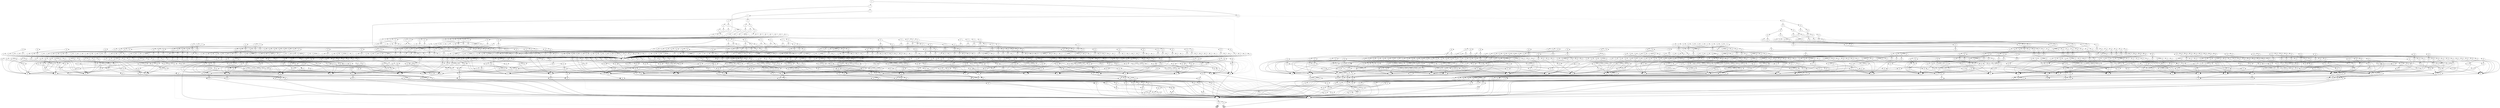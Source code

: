 digraph G {
0 [shape=box, label="0", style=filled, shape=box, height=0.3, width=0.3];
1 [shape=box, label="1", style=filled, shape=box, height=0.3, width=0.3];
305328 [label="0"];
305328 -> 304571 [style=dotted];
305328 -> 305327 [style=filled];
304571 [label="1"];
304571 -> 304568 [style=dotted];
304571 -> 304570 [style=filled];
304568 [label="2"];
304568 -> 303556 [style=dotted];
304568 -> 304567 [style=filled];
303556 [label="11"];
303556 -> 303555 [style=dotted];
303556 -> 133348 [style=filled];
303555 [label="32"];
303555 -> 133349 [style=dotted];
303555 -> 138221 [style=filled];
133349 [label="72"];
133349 -> 0 [style=dotted];
133349 -> 155 [style=filled];
155 [label="76"];
155 -> 1 [style=dotted];
155 -> 0 [style=filled];
138221 [label="72"];
138221 -> 154 [style=dotted];
138221 -> 1 [style=filled];
154 [label="76"];
154 -> 0 [style=dotted];
154 -> 1 [style=filled];
133348 [label="72"];
133348 -> 0 [style=dotted];
133348 -> 154 [style=filled];
304567 [label="3"];
304567 -> 304199 [style=dotted];
304567 -> 304566 [style=filled];
304199 [label="4"];
304199 -> 303943 [style=dotted];
304199 -> 304198 [style=filled];
303943 [label="5"];
303943 -> 303783 [style=dotted];
303943 -> 303942 [style=filled];
303783 [label="6"];
303783 -> 303672 [style=dotted];
303783 -> 303782 [style=filled];
303672 [label="7"];
303672 -> 303626 [style=dotted];
303672 -> 303671 [style=filled];
303626 [label="8"];
303626 -> 303596 [style=dotted];
303626 -> 303625 [style=filled];
303596 [label="9"];
303596 -> 303578 [style=dotted];
303596 -> 303595 [style=filled];
303578 [label="10"];
303578 -> 303568 [style=dotted];
303578 -> 303577 [style=filled];
303568 [label="11"];
303568 -> 303567 [style=dotted];
303568 -> 133348 [style=filled];
303567 [label="60"];
303567 -> 303557 [style=dotted];
303567 -> 303566 [style=filled];
303557 [label="63"];
303557 -> 133349 [style=dotted];
303557 -> 138221 [style=filled];
303566 [label="63"];
303566 -> 303561 [style=dotted];
303566 -> 303565 [style=filled];
303561 [label="64"];
303561 -> 133349 [style=dotted];
303561 -> 303560 [style=filled];
303560 [label="65"];
303560 -> 133349 [style=dotted];
303560 -> 303559 [style=filled];
303559 [label="66"];
303559 -> 133349 [style=dotted];
303559 -> 303558 [style=filled];
303558 [label="67"];
303558 -> 133349 [style=dotted];
303558 -> 138221 [style=filled];
303565 [label="64"];
303565 -> 138221 [style=dotted];
303565 -> 303564 [style=filled];
303564 [label="65"];
303564 -> 138221 [style=dotted];
303564 -> 303563 [style=filled];
303563 [label="66"];
303563 -> 138221 [style=dotted];
303563 -> 303562 [style=filled];
303562 [label="67"];
303562 -> 138221 [style=dotted];
303562 -> 133349 [style=filled];
303577 [label="11"];
303577 -> 303576 [style=dotted];
303577 -> 133348 [style=filled];
303576 [label="60"];
303576 -> 303566 [style=dotted];
303576 -> 303575 [style=filled];
303575 [label="63"];
303575 -> 303571 [style=dotted];
303575 -> 303574 [style=filled];
303571 [label="64"];
303571 -> 133349 [style=dotted];
303571 -> 303570 [style=filled];
303570 [label="65"];
303570 -> 133349 [style=dotted];
303570 -> 303569 [style=filled];
303569 [label="66"];
303569 -> 133349 [style=dotted];
303569 -> 138221 [style=filled];
303574 [label="64"];
303574 -> 138221 [style=dotted];
303574 -> 303573 [style=filled];
303573 [label="65"];
303573 -> 138221 [style=dotted];
303573 -> 303572 [style=filled];
303572 [label="66"];
303572 -> 138221 [style=dotted];
303572 -> 133349 [style=filled];
303595 [label="10"];
303595 -> 303587 [style=dotted];
303595 -> 303594 [style=filled];
303587 [label="11"];
303587 -> 303586 [style=dotted];
303587 -> 133348 [style=filled];
303586 [label="60"];
303586 -> 303575 [style=dotted];
303586 -> 303585 [style=filled];
303585 [label="63"];
303585 -> 303581 [style=dotted];
303585 -> 303584 [style=filled];
303581 [label="64"];
303581 -> 133349 [style=dotted];
303581 -> 303580 [style=filled];
303580 [label="65"];
303580 -> 133349 [style=dotted];
303580 -> 303579 [style=filled];
303579 [label="66"];
303579 -> 303558 [style=dotted];
303579 -> 138221 [style=filled];
303584 [label="64"];
303584 -> 138221 [style=dotted];
303584 -> 303583 [style=filled];
303583 [label="65"];
303583 -> 138221 [style=dotted];
303583 -> 303582 [style=filled];
303582 [label="66"];
303582 -> 303562 [style=dotted];
303582 -> 133349 [style=filled];
303594 [label="11"];
303594 -> 303593 [style=dotted];
303594 -> 133348 [style=filled];
303593 [label="60"];
303593 -> 303585 [style=dotted];
303593 -> 303592 [style=filled];
303592 [label="63"];
303592 -> 303589 [style=dotted];
303592 -> 303591 [style=filled];
303589 [label="64"];
303589 -> 133349 [style=dotted];
303589 -> 303588 [style=filled];
303588 [label="65"];
303588 -> 133349 [style=dotted];
303588 -> 138221 [style=filled];
303591 [label="64"];
303591 -> 138221 [style=dotted];
303591 -> 303590 [style=filled];
303590 [label="65"];
303590 -> 138221 [style=dotted];
303590 -> 133349 [style=filled];
303625 [label="9"];
303625 -> 303611 [style=dotted];
303625 -> 303624 [style=filled];
303611 [label="10"];
303611 -> 303603 [style=dotted];
303611 -> 303610 [style=filled];
303603 [label="11"];
303603 -> 303602 [style=dotted];
303603 -> 133348 [style=filled];
303602 [label="60"];
303602 -> 303592 [style=dotted];
303602 -> 303601 [style=filled];
303601 [label="63"];
303601 -> 303598 [style=dotted];
303601 -> 303600 [style=filled];
303598 [label="64"];
303598 -> 133349 [style=dotted];
303598 -> 303597 [style=filled];
303597 [label="65"];
303597 -> 303559 [style=dotted];
303597 -> 138221 [style=filled];
303600 [label="64"];
303600 -> 138221 [style=dotted];
303600 -> 303599 [style=filled];
303599 [label="65"];
303599 -> 303563 [style=dotted];
303599 -> 133349 [style=filled];
303610 [label="11"];
303610 -> 303609 [style=dotted];
303610 -> 133348 [style=filled];
303609 [label="60"];
303609 -> 303601 [style=dotted];
303609 -> 303608 [style=filled];
303608 [label="63"];
303608 -> 303605 [style=dotted];
303608 -> 303607 [style=filled];
303605 [label="64"];
303605 -> 133349 [style=dotted];
303605 -> 303604 [style=filled];
303604 [label="65"];
303604 -> 303569 [style=dotted];
303604 -> 138221 [style=filled];
303607 [label="64"];
303607 -> 138221 [style=dotted];
303607 -> 303606 [style=filled];
303606 [label="65"];
303606 -> 303572 [style=dotted];
303606 -> 133349 [style=filled];
303624 [label="10"];
303624 -> 303618 [style=dotted];
303624 -> 303623 [style=filled];
303618 [label="11"];
303618 -> 303617 [style=dotted];
303618 -> 133348 [style=filled];
303617 [label="60"];
303617 -> 303608 [style=dotted];
303617 -> 303616 [style=filled];
303616 [label="63"];
303616 -> 303613 [style=dotted];
303616 -> 303615 [style=filled];
303613 [label="64"];
303613 -> 133349 [style=dotted];
303613 -> 303612 [style=filled];
303612 [label="65"];
303612 -> 303579 [style=dotted];
303612 -> 138221 [style=filled];
303615 [label="64"];
303615 -> 138221 [style=dotted];
303615 -> 303614 [style=filled];
303614 [label="65"];
303614 -> 303582 [style=dotted];
303614 -> 133349 [style=filled];
303623 [label="11"];
303623 -> 303622 [style=dotted];
303623 -> 133348 [style=filled];
303622 [label="60"];
303622 -> 303616 [style=dotted];
303622 -> 303621 [style=filled];
303621 [label="63"];
303621 -> 303619 [style=dotted];
303621 -> 303620 [style=filled];
303619 [label="64"];
303619 -> 133349 [style=dotted];
303619 -> 138221 [style=filled];
303620 [label="64"];
303620 -> 138221 [style=dotted];
303620 -> 133349 [style=filled];
303671 [label="8"];
303671 -> 303649 [style=dotted];
303671 -> 303670 [style=filled];
303649 [label="9"];
303649 -> 303637 [style=dotted];
303649 -> 303648 [style=filled];
303637 [label="10"];
303637 -> 303631 [style=dotted];
303637 -> 303636 [style=filled];
303631 [label="11"];
303631 -> 303630 [style=dotted];
303631 -> 133348 [style=filled];
303630 [label="60"];
303630 -> 303621 [style=dotted];
303630 -> 303629 [style=filled];
303629 [label="63"];
303629 -> 303627 [style=dotted];
303629 -> 303628 [style=filled];
303627 [label="64"];
303627 -> 303560 [style=dotted];
303627 -> 138221 [style=filled];
303628 [label="64"];
303628 -> 303564 [style=dotted];
303628 -> 133349 [style=filled];
303636 [label="11"];
303636 -> 303635 [style=dotted];
303636 -> 133348 [style=filled];
303635 [label="60"];
303635 -> 303629 [style=dotted];
303635 -> 303634 [style=filled];
303634 [label="63"];
303634 -> 303632 [style=dotted];
303634 -> 303633 [style=filled];
303632 [label="64"];
303632 -> 303570 [style=dotted];
303632 -> 138221 [style=filled];
303633 [label="64"];
303633 -> 303573 [style=dotted];
303633 -> 133349 [style=filled];
303648 [label="10"];
303648 -> 303642 [style=dotted];
303648 -> 303647 [style=filled];
303642 [label="11"];
303642 -> 303641 [style=dotted];
303642 -> 133348 [style=filled];
303641 [label="60"];
303641 -> 303634 [style=dotted];
303641 -> 303640 [style=filled];
303640 [label="63"];
303640 -> 303638 [style=dotted];
303640 -> 303639 [style=filled];
303638 [label="64"];
303638 -> 303580 [style=dotted];
303638 -> 138221 [style=filled];
303639 [label="64"];
303639 -> 303583 [style=dotted];
303639 -> 133349 [style=filled];
303647 [label="11"];
303647 -> 303646 [style=dotted];
303647 -> 133348 [style=filled];
303646 [label="60"];
303646 -> 303640 [style=dotted];
303646 -> 303645 [style=filled];
303645 [label="63"];
303645 -> 303643 [style=dotted];
303645 -> 303644 [style=filled];
303643 [label="64"];
303643 -> 303588 [style=dotted];
303643 -> 138221 [style=filled];
303644 [label="64"];
303644 -> 303590 [style=dotted];
303644 -> 133349 [style=filled];
303670 [label="9"];
303670 -> 303660 [style=dotted];
303670 -> 303669 [style=filled];
303660 [label="10"];
303660 -> 303654 [style=dotted];
303660 -> 303659 [style=filled];
303654 [label="11"];
303654 -> 303653 [style=dotted];
303654 -> 133348 [style=filled];
303653 [label="60"];
303653 -> 303645 [style=dotted];
303653 -> 303652 [style=filled];
303652 [label="63"];
303652 -> 303650 [style=dotted];
303652 -> 303651 [style=filled];
303650 [label="64"];
303650 -> 303597 [style=dotted];
303650 -> 138221 [style=filled];
303651 [label="64"];
303651 -> 303599 [style=dotted];
303651 -> 133349 [style=filled];
303659 [label="11"];
303659 -> 303658 [style=dotted];
303659 -> 133348 [style=filled];
303658 [label="60"];
303658 -> 303652 [style=dotted];
303658 -> 303657 [style=filled];
303657 [label="63"];
303657 -> 303655 [style=dotted];
303657 -> 303656 [style=filled];
303655 [label="64"];
303655 -> 303604 [style=dotted];
303655 -> 138221 [style=filled];
303656 [label="64"];
303656 -> 303606 [style=dotted];
303656 -> 133349 [style=filled];
303669 [label="10"];
303669 -> 303665 [style=dotted];
303669 -> 303668 [style=filled];
303665 [label="11"];
303665 -> 303664 [style=dotted];
303665 -> 133348 [style=filled];
303664 [label="60"];
303664 -> 303657 [style=dotted];
303664 -> 303663 [style=filled];
303663 [label="63"];
303663 -> 303661 [style=dotted];
303663 -> 303662 [style=filled];
303661 [label="64"];
303661 -> 303612 [style=dotted];
303661 -> 138221 [style=filled];
303662 [label="64"];
303662 -> 303614 [style=dotted];
303662 -> 133349 [style=filled];
303668 [label="11"];
303668 -> 303667 [style=dotted];
303668 -> 133348 [style=filled];
303667 [label="60"];
303667 -> 303663 [style=dotted];
303667 -> 303666 [style=filled];
303666 [label="63"];
303666 -> 138221 [style=dotted];
303666 -> 133349 [style=filled];
303782 [label="7"];
303782 -> 303727 [style=dotted];
303782 -> 303781 [style=filled];
303727 [label="8"];
303727 -> 303699 [style=dotted];
303727 -> 303726 [style=filled];
303699 [label="9"];
303699 -> 303685 [style=dotted];
303699 -> 303698 [style=filled];
303685 [label="10"];
303685 -> 303678 [style=dotted];
303685 -> 303684 [style=filled];
303678 [label="11"];
303678 -> 303677 [style=dotted];
303678 -> 133348 [style=filled];
303677 [label="60"];
303677 -> 303666 [style=dotted];
303677 -> 303676 [style=filled];
303676 [label="61"];
303676 -> 303673 [style=dotted];
303676 -> 303675 [style=filled];
303673 [label="63"];
303673 -> 303565 [style=dotted];
303673 -> 303561 [style=filled];
303675 [label="62"];
303675 -> 303673 [style=dotted];
303675 -> 303674 [style=filled];
303674 [label="63"];
303674 -> 303565 [style=dotted];
303674 -> 133349 [style=filled];
303684 [label="11"];
303684 -> 303683 [style=dotted];
303684 -> 133348 [style=filled];
303683 [label="60"];
303683 -> 303673 [style=dotted];
303683 -> 303682 [style=filled];
303682 [label="61"];
303682 -> 303679 [style=dotted];
303682 -> 303681 [style=filled];
303679 [label="63"];
303679 -> 303574 [style=dotted];
303679 -> 303571 [style=filled];
303681 [label="62"];
303681 -> 303679 [style=dotted];
303681 -> 303680 [style=filled];
303680 [label="63"];
303680 -> 303574 [style=dotted];
303680 -> 303561 [style=filled];
303698 [label="10"];
303698 -> 303691 [style=dotted];
303698 -> 303697 [style=filled];
303691 [label="11"];
303691 -> 303690 [style=dotted];
303691 -> 133348 [style=filled];
303690 [label="60"];
303690 -> 303679 [style=dotted];
303690 -> 303689 [style=filled];
303689 [label="61"];
303689 -> 303686 [style=dotted];
303689 -> 303688 [style=filled];
303686 [label="63"];
303686 -> 303584 [style=dotted];
303686 -> 303581 [style=filled];
303688 [label="62"];
303688 -> 303686 [style=dotted];
303688 -> 303687 [style=filled];
303687 [label="63"];
303687 -> 303584 [style=dotted];
303687 -> 303571 [style=filled];
303697 [label="11"];
303697 -> 303696 [style=dotted];
303697 -> 133348 [style=filled];
303696 [label="60"];
303696 -> 303686 [style=dotted];
303696 -> 303695 [style=filled];
303695 [label="61"];
303695 -> 303692 [style=dotted];
303695 -> 303694 [style=filled];
303692 [label="63"];
303692 -> 303591 [style=dotted];
303692 -> 303589 [style=filled];
303694 [label="62"];
303694 -> 303692 [style=dotted];
303694 -> 303693 [style=filled];
303693 [label="63"];
303693 -> 303591 [style=dotted];
303693 -> 303581 [style=filled];
303726 [label="9"];
303726 -> 303712 [style=dotted];
303726 -> 303725 [style=filled];
303712 [label="10"];
303712 -> 303705 [style=dotted];
303712 -> 303711 [style=filled];
303705 [label="11"];
303705 -> 303704 [style=dotted];
303705 -> 133348 [style=filled];
303704 [label="60"];
303704 -> 303692 [style=dotted];
303704 -> 303703 [style=filled];
303703 [label="61"];
303703 -> 303700 [style=dotted];
303703 -> 303702 [style=filled];
303700 [label="63"];
303700 -> 303600 [style=dotted];
303700 -> 303598 [style=filled];
303702 [label="62"];
303702 -> 303700 [style=dotted];
303702 -> 303701 [style=filled];
303701 [label="63"];
303701 -> 303600 [style=dotted];
303701 -> 303589 [style=filled];
303711 [label="11"];
303711 -> 303710 [style=dotted];
303711 -> 133348 [style=filled];
303710 [label="60"];
303710 -> 303700 [style=dotted];
303710 -> 303709 [style=filled];
303709 [label="61"];
303709 -> 303706 [style=dotted];
303709 -> 303708 [style=filled];
303706 [label="63"];
303706 -> 303607 [style=dotted];
303706 -> 303605 [style=filled];
303708 [label="62"];
303708 -> 303706 [style=dotted];
303708 -> 303707 [style=filled];
303707 [label="63"];
303707 -> 303607 [style=dotted];
303707 -> 303598 [style=filled];
303725 [label="10"];
303725 -> 303718 [style=dotted];
303725 -> 303724 [style=filled];
303718 [label="11"];
303718 -> 303717 [style=dotted];
303718 -> 133348 [style=filled];
303717 [label="60"];
303717 -> 303706 [style=dotted];
303717 -> 303716 [style=filled];
303716 [label="61"];
303716 -> 303713 [style=dotted];
303716 -> 303715 [style=filled];
303713 [label="63"];
303713 -> 303615 [style=dotted];
303713 -> 303613 [style=filled];
303715 [label="62"];
303715 -> 303713 [style=dotted];
303715 -> 303714 [style=filled];
303714 [label="63"];
303714 -> 303615 [style=dotted];
303714 -> 303605 [style=filled];
303724 [label="11"];
303724 -> 303723 [style=dotted];
303724 -> 133348 [style=filled];
303723 [label="60"];
303723 -> 303713 [style=dotted];
303723 -> 303722 [style=filled];
303722 [label="61"];
303722 -> 303719 [style=dotted];
303722 -> 303721 [style=filled];
303719 [label="63"];
303719 -> 303620 [style=dotted];
303719 -> 303619 [style=filled];
303721 [label="62"];
303721 -> 303719 [style=dotted];
303721 -> 303720 [style=filled];
303720 [label="63"];
303720 -> 303620 [style=dotted];
303720 -> 303613 [style=filled];
303781 [label="8"];
303781 -> 303754 [style=dotted];
303781 -> 303780 [style=filled];
303754 [label="9"];
303754 -> 303740 [style=dotted];
303754 -> 303753 [style=filled];
303740 [label="10"];
303740 -> 303733 [style=dotted];
303740 -> 303739 [style=filled];
303733 [label="11"];
303733 -> 303732 [style=dotted];
303733 -> 133348 [style=filled];
303732 [label="60"];
303732 -> 303719 [style=dotted];
303732 -> 303731 [style=filled];
303731 [label="61"];
303731 -> 303728 [style=dotted];
303731 -> 303730 [style=filled];
303728 [label="63"];
303728 -> 303628 [style=dotted];
303728 -> 303627 [style=filled];
303730 [label="62"];
303730 -> 303728 [style=dotted];
303730 -> 303729 [style=filled];
303729 [label="63"];
303729 -> 303628 [style=dotted];
303729 -> 303619 [style=filled];
303739 [label="11"];
303739 -> 303738 [style=dotted];
303739 -> 133348 [style=filled];
303738 [label="60"];
303738 -> 303728 [style=dotted];
303738 -> 303737 [style=filled];
303737 [label="61"];
303737 -> 303734 [style=dotted];
303737 -> 303736 [style=filled];
303734 [label="63"];
303734 -> 303633 [style=dotted];
303734 -> 303632 [style=filled];
303736 [label="62"];
303736 -> 303734 [style=dotted];
303736 -> 303735 [style=filled];
303735 [label="63"];
303735 -> 303633 [style=dotted];
303735 -> 303627 [style=filled];
303753 [label="10"];
303753 -> 303746 [style=dotted];
303753 -> 303752 [style=filled];
303746 [label="11"];
303746 -> 303745 [style=dotted];
303746 -> 133348 [style=filled];
303745 [label="60"];
303745 -> 303734 [style=dotted];
303745 -> 303744 [style=filled];
303744 [label="61"];
303744 -> 303741 [style=dotted];
303744 -> 303743 [style=filled];
303741 [label="63"];
303741 -> 303639 [style=dotted];
303741 -> 303638 [style=filled];
303743 [label="62"];
303743 -> 303741 [style=dotted];
303743 -> 303742 [style=filled];
303742 [label="63"];
303742 -> 303639 [style=dotted];
303742 -> 303632 [style=filled];
303752 [label="11"];
303752 -> 303751 [style=dotted];
303752 -> 133348 [style=filled];
303751 [label="60"];
303751 -> 303741 [style=dotted];
303751 -> 303750 [style=filled];
303750 [label="61"];
303750 -> 303747 [style=dotted];
303750 -> 303749 [style=filled];
303747 [label="63"];
303747 -> 303644 [style=dotted];
303747 -> 303643 [style=filled];
303749 [label="62"];
303749 -> 303747 [style=dotted];
303749 -> 303748 [style=filled];
303748 [label="63"];
303748 -> 303644 [style=dotted];
303748 -> 303638 [style=filled];
303780 [label="9"];
303780 -> 303767 [style=dotted];
303780 -> 303779 [style=filled];
303767 [label="10"];
303767 -> 303760 [style=dotted];
303767 -> 303766 [style=filled];
303760 [label="11"];
303760 -> 303759 [style=dotted];
303760 -> 133348 [style=filled];
303759 [label="60"];
303759 -> 303747 [style=dotted];
303759 -> 303758 [style=filled];
303758 [label="61"];
303758 -> 303755 [style=dotted];
303758 -> 303757 [style=filled];
303755 [label="63"];
303755 -> 303651 [style=dotted];
303755 -> 303650 [style=filled];
303757 [label="62"];
303757 -> 303755 [style=dotted];
303757 -> 303756 [style=filled];
303756 [label="63"];
303756 -> 303651 [style=dotted];
303756 -> 303643 [style=filled];
303766 [label="11"];
303766 -> 303765 [style=dotted];
303766 -> 133348 [style=filled];
303765 [label="60"];
303765 -> 303755 [style=dotted];
303765 -> 303764 [style=filled];
303764 [label="61"];
303764 -> 303761 [style=dotted];
303764 -> 303763 [style=filled];
303761 [label="63"];
303761 -> 303656 [style=dotted];
303761 -> 303655 [style=filled];
303763 [label="62"];
303763 -> 303761 [style=dotted];
303763 -> 303762 [style=filled];
303762 [label="63"];
303762 -> 303656 [style=dotted];
303762 -> 303650 [style=filled];
303779 [label="10"];
303779 -> 303773 [style=dotted];
303779 -> 303778 [style=filled];
303773 [label="11"];
303773 -> 303772 [style=dotted];
303773 -> 133348 [style=filled];
303772 [label="60"];
303772 -> 303761 [style=dotted];
303772 -> 303771 [style=filled];
303771 [label="61"];
303771 -> 303768 [style=dotted];
303771 -> 303770 [style=filled];
303768 [label="63"];
303768 -> 303662 [style=dotted];
303768 -> 303661 [style=filled];
303770 [label="62"];
303770 -> 303768 [style=dotted];
303770 -> 303769 [style=filled];
303769 [label="63"];
303769 -> 303662 [style=dotted];
303769 -> 303655 [style=filled];
303778 [label="11"];
303778 -> 303777 [style=dotted];
303778 -> 133348 [style=filled];
303777 [label="60"];
303777 -> 303768 [style=dotted];
303777 -> 303776 [style=filled];
303776 [label="61"];
303776 -> 303557 [style=dotted];
303776 -> 303775 [style=filled];
303775 [label="62"];
303775 -> 303557 [style=dotted];
303775 -> 303774 [style=filled];
303774 [label="63"];
303774 -> 133349 [style=dotted];
303774 -> 303661 [style=filled];
303942 [label="6"];
303942 -> 303862 [style=dotted];
303942 -> 303941 [style=filled];
303862 [label="7"];
303862 -> 303822 [style=dotted];
303862 -> 303861 [style=filled];
303822 [label="8"];
303822 -> 303802 [style=dotted];
303822 -> 303821 [style=filled];
303802 [label="9"];
303802 -> 303792 [style=dotted];
303802 -> 303801 [style=filled];
303792 [label="10"];
303792 -> 303787 [style=dotted];
303792 -> 303791 [style=filled];
303787 [label="11"];
303787 -> 303786 [style=dotted];
303787 -> 133348 [style=filled];
303786 [label="60"];
303786 -> 303557 [style=dotted];
303786 -> 303785 [style=filled];
303785 [label="61"];
303785 -> 303566 [style=dotted];
303785 -> 303784 [style=filled];
303784 [label="62"];
303784 -> 303566 [style=dotted];
303784 -> 303557 [style=filled];
303791 [label="11"];
303791 -> 303790 [style=dotted];
303791 -> 133348 [style=filled];
303790 [label="60"];
303790 -> 303566 [style=dotted];
303790 -> 303789 [style=filled];
303789 [label="61"];
303789 -> 303575 [style=dotted];
303789 -> 303788 [style=filled];
303788 [label="62"];
303788 -> 303575 [style=dotted];
303788 -> 303566 [style=filled];
303801 [label="10"];
303801 -> 303796 [style=dotted];
303801 -> 303800 [style=filled];
303796 [label="11"];
303796 -> 303795 [style=dotted];
303796 -> 133348 [style=filled];
303795 [label="60"];
303795 -> 303575 [style=dotted];
303795 -> 303794 [style=filled];
303794 [label="61"];
303794 -> 303585 [style=dotted];
303794 -> 303793 [style=filled];
303793 [label="62"];
303793 -> 303585 [style=dotted];
303793 -> 303575 [style=filled];
303800 [label="11"];
303800 -> 303799 [style=dotted];
303800 -> 133348 [style=filled];
303799 [label="60"];
303799 -> 303585 [style=dotted];
303799 -> 303798 [style=filled];
303798 [label="61"];
303798 -> 303592 [style=dotted];
303798 -> 303797 [style=filled];
303797 [label="62"];
303797 -> 303592 [style=dotted];
303797 -> 303585 [style=filled];
303821 [label="9"];
303821 -> 303811 [style=dotted];
303821 -> 303820 [style=filled];
303811 [label="10"];
303811 -> 303806 [style=dotted];
303811 -> 303810 [style=filled];
303806 [label="11"];
303806 -> 303805 [style=dotted];
303806 -> 133348 [style=filled];
303805 [label="60"];
303805 -> 303592 [style=dotted];
303805 -> 303804 [style=filled];
303804 [label="61"];
303804 -> 303601 [style=dotted];
303804 -> 303803 [style=filled];
303803 [label="62"];
303803 -> 303601 [style=dotted];
303803 -> 303592 [style=filled];
303810 [label="11"];
303810 -> 303809 [style=dotted];
303810 -> 133348 [style=filled];
303809 [label="60"];
303809 -> 303601 [style=dotted];
303809 -> 303808 [style=filled];
303808 [label="61"];
303808 -> 303608 [style=dotted];
303808 -> 303807 [style=filled];
303807 [label="62"];
303807 -> 303608 [style=dotted];
303807 -> 303601 [style=filled];
303820 [label="10"];
303820 -> 303815 [style=dotted];
303820 -> 303819 [style=filled];
303815 [label="11"];
303815 -> 303814 [style=dotted];
303815 -> 133348 [style=filled];
303814 [label="60"];
303814 -> 303608 [style=dotted];
303814 -> 303813 [style=filled];
303813 [label="61"];
303813 -> 303616 [style=dotted];
303813 -> 303812 [style=filled];
303812 [label="62"];
303812 -> 303616 [style=dotted];
303812 -> 303608 [style=filled];
303819 [label="11"];
303819 -> 303818 [style=dotted];
303819 -> 133348 [style=filled];
303818 [label="60"];
303818 -> 303616 [style=dotted];
303818 -> 303817 [style=filled];
303817 [label="61"];
303817 -> 303621 [style=dotted];
303817 -> 303816 [style=filled];
303816 [label="62"];
303816 -> 303621 [style=dotted];
303816 -> 303616 [style=filled];
303861 [label="8"];
303861 -> 303841 [style=dotted];
303861 -> 303860 [style=filled];
303841 [label="9"];
303841 -> 303831 [style=dotted];
303841 -> 303840 [style=filled];
303831 [label="10"];
303831 -> 303826 [style=dotted];
303831 -> 303830 [style=filled];
303826 [label="11"];
303826 -> 303825 [style=dotted];
303826 -> 133348 [style=filled];
303825 [label="60"];
303825 -> 303621 [style=dotted];
303825 -> 303824 [style=filled];
303824 [label="61"];
303824 -> 303629 [style=dotted];
303824 -> 303823 [style=filled];
303823 [label="62"];
303823 -> 303629 [style=dotted];
303823 -> 303621 [style=filled];
303830 [label="11"];
303830 -> 303829 [style=dotted];
303830 -> 133348 [style=filled];
303829 [label="60"];
303829 -> 303629 [style=dotted];
303829 -> 303828 [style=filled];
303828 [label="61"];
303828 -> 303634 [style=dotted];
303828 -> 303827 [style=filled];
303827 [label="62"];
303827 -> 303634 [style=dotted];
303827 -> 303629 [style=filled];
303840 [label="10"];
303840 -> 303835 [style=dotted];
303840 -> 303839 [style=filled];
303835 [label="11"];
303835 -> 303834 [style=dotted];
303835 -> 133348 [style=filled];
303834 [label="60"];
303834 -> 303634 [style=dotted];
303834 -> 303833 [style=filled];
303833 [label="61"];
303833 -> 303640 [style=dotted];
303833 -> 303832 [style=filled];
303832 [label="62"];
303832 -> 303640 [style=dotted];
303832 -> 303634 [style=filled];
303839 [label="11"];
303839 -> 303838 [style=dotted];
303839 -> 133348 [style=filled];
303838 [label="60"];
303838 -> 303640 [style=dotted];
303838 -> 303837 [style=filled];
303837 [label="61"];
303837 -> 303645 [style=dotted];
303837 -> 303836 [style=filled];
303836 [label="62"];
303836 -> 303645 [style=dotted];
303836 -> 303640 [style=filled];
303860 [label="9"];
303860 -> 303850 [style=dotted];
303860 -> 303859 [style=filled];
303850 [label="10"];
303850 -> 303845 [style=dotted];
303850 -> 303849 [style=filled];
303845 [label="11"];
303845 -> 303844 [style=dotted];
303845 -> 133348 [style=filled];
303844 [label="60"];
303844 -> 303645 [style=dotted];
303844 -> 303843 [style=filled];
303843 [label="61"];
303843 -> 303652 [style=dotted];
303843 -> 303842 [style=filled];
303842 [label="62"];
303842 -> 303652 [style=dotted];
303842 -> 303645 [style=filled];
303849 [label="11"];
303849 -> 303848 [style=dotted];
303849 -> 133348 [style=filled];
303848 [label="60"];
303848 -> 303652 [style=dotted];
303848 -> 303847 [style=filled];
303847 [label="61"];
303847 -> 303657 [style=dotted];
303847 -> 303846 [style=filled];
303846 [label="62"];
303846 -> 303657 [style=dotted];
303846 -> 303652 [style=filled];
303859 [label="10"];
303859 -> 303854 [style=dotted];
303859 -> 303858 [style=filled];
303854 [label="11"];
303854 -> 303853 [style=dotted];
303854 -> 133348 [style=filled];
303853 [label="60"];
303853 -> 303657 [style=dotted];
303853 -> 303852 [style=filled];
303852 [label="61"];
303852 -> 303663 [style=dotted];
303852 -> 303851 [style=filled];
303851 [label="62"];
303851 -> 303663 [style=dotted];
303851 -> 303657 [style=filled];
303858 [label="11"];
303858 -> 303857 [style=dotted];
303858 -> 133348 [style=filled];
303857 [label="60"];
303857 -> 303663 [style=dotted];
303857 -> 303856 [style=filled];
303856 [label="61"];
303856 -> 303666 [style=dotted];
303856 -> 303855 [style=filled];
303855 [label="62"];
303855 -> 303666 [style=dotted];
303855 -> 303663 [style=filled];
303941 [label="7"];
303941 -> 303901 [style=dotted];
303941 -> 303940 [style=filled];
303901 [label="8"];
303901 -> 303881 [style=dotted];
303901 -> 303900 [style=filled];
303881 [label="9"];
303881 -> 303871 [style=dotted];
303881 -> 303880 [style=filled];
303871 [label="10"];
303871 -> 303866 [style=dotted];
303871 -> 303870 [style=filled];
303866 [label="11"];
303866 -> 303865 [style=dotted];
303866 -> 133348 [style=filled];
303865 [label="60"];
303865 -> 303666 [style=dotted];
303865 -> 303864 [style=filled];
303864 [label="61"];
303864 -> 303673 [style=dotted];
303864 -> 303863 [style=filled];
303863 [label="62"];
303863 -> 303674 [style=dotted];
303863 -> 303666 [style=filled];
303870 [label="11"];
303870 -> 303869 [style=dotted];
303870 -> 133348 [style=filled];
303869 [label="60"];
303869 -> 303673 [style=dotted];
303869 -> 303868 [style=filled];
303868 [label="61"];
303868 -> 303679 [style=dotted];
303868 -> 303867 [style=filled];
303867 [label="62"];
303867 -> 303680 [style=dotted];
303867 -> 303673 [style=filled];
303880 [label="10"];
303880 -> 303875 [style=dotted];
303880 -> 303879 [style=filled];
303875 [label="11"];
303875 -> 303874 [style=dotted];
303875 -> 133348 [style=filled];
303874 [label="60"];
303874 -> 303679 [style=dotted];
303874 -> 303873 [style=filled];
303873 [label="61"];
303873 -> 303686 [style=dotted];
303873 -> 303872 [style=filled];
303872 [label="62"];
303872 -> 303687 [style=dotted];
303872 -> 303679 [style=filled];
303879 [label="11"];
303879 -> 303878 [style=dotted];
303879 -> 133348 [style=filled];
303878 [label="60"];
303878 -> 303686 [style=dotted];
303878 -> 303877 [style=filled];
303877 [label="61"];
303877 -> 303692 [style=dotted];
303877 -> 303876 [style=filled];
303876 [label="62"];
303876 -> 303693 [style=dotted];
303876 -> 303686 [style=filled];
303900 [label="9"];
303900 -> 303890 [style=dotted];
303900 -> 303899 [style=filled];
303890 [label="10"];
303890 -> 303885 [style=dotted];
303890 -> 303889 [style=filled];
303885 [label="11"];
303885 -> 303884 [style=dotted];
303885 -> 133348 [style=filled];
303884 [label="60"];
303884 -> 303692 [style=dotted];
303884 -> 303883 [style=filled];
303883 [label="61"];
303883 -> 303700 [style=dotted];
303883 -> 303882 [style=filled];
303882 [label="62"];
303882 -> 303701 [style=dotted];
303882 -> 303692 [style=filled];
303889 [label="11"];
303889 -> 303888 [style=dotted];
303889 -> 133348 [style=filled];
303888 [label="60"];
303888 -> 303700 [style=dotted];
303888 -> 303887 [style=filled];
303887 [label="61"];
303887 -> 303706 [style=dotted];
303887 -> 303886 [style=filled];
303886 [label="62"];
303886 -> 303707 [style=dotted];
303886 -> 303700 [style=filled];
303899 [label="10"];
303899 -> 303894 [style=dotted];
303899 -> 303898 [style=filled];
303894 [label="11"];
303894 -> 303893 [style=dotted];
303894 -> 133348 [style=filled];
303893 [label="60"];
303893 -> 303706 [style=dotted];
303893 -> 303892 [style=filled];
303892 [label="61"];
303892 -> 303713 [style=dotted];
303892 -> 303891 [style=filled];
303891 [label="62"];
303891 -> 303714 [style=dotted];
303891 -> 303706 [style=filled];
303898 [label="11"];
303898 -> 303897 [style=dotted];
303898 -> 133348 [style=filled];
303897 [label="60"];
303897 -> 303713 [style=dotted];
303897 -> 303896 [style=filled];
303896 [label="61"];
303896 -> 303719 [style=dotted];
303896 -> 303895 [style=filled];
303895 [label="62"];
303895 -> 303720 [style=dotted];
303895 -> 303713 [style=filled];
303940 [label="8"];
303940 -> 303920 [style=dotted];
303940 -> 303939 [style=filled];
303920 [label="9"];
303920 -> 303910 [style=dotted];
303920 -> 303919 [style=filled];
303910 [label="10"];
303910 -> 303905 [style=dotted];
303910 -> 303909 [style=filled];
303905 [label="11"];
303905 -> 303904 [style=dotted];
303905 -> 133348 [style=filled];
303904 [label="60"];
303904 -> 303719 [style=dotted];
303904 -> 303903 [style=filled];
303903 [label="61"];
303903 -> 303728 [style=dotted];
303903 -> 303902 [style=filled];
303902 [label="62"];
303902 -> 303729 [style=dotted];
303902 -> 303719 [style=filled];
303909 [label="11"];
303909 -> 303908 [style=dotted];
303909 -> 133348 [style=filled];
303908 [label="60"];
303908 -> 303728 [style=dotted];
303908 -> 303907 [style=filled];
303907 [label="61"];
303907 -> 303734 [style=dotted];
303907 -> 303906 [style=filled];
303906 [label="62"];
303906 -> 303735 [style=dotted];
303906 -> 303728 [style=filled];
303919 [label="10"];
303919 -> 303914 [style=dotted];
303919 -> 303918 [style=filled];
303914 [label="11"];
303914 -> 303913 [style=dotted];
303914 -> 133348 [style=filled];
303913 [label="60"];
303913 -> 303734 [style=dotted];
303913 -> 303912 [style=filled];
303912 [label="61"];
303912 -> 303741 [style=dotted];
303912 -> 303911 [style=filled];
303911 [label="62"];
303911 -> 303742 [style=dotted];
303911 -> 303734 [style=filled];
303918 [label="11"];
303918 -> 303917 [style=dotted];
303918 -> 133348 [style=filled];
303917 [label="60"];
303917 -> 303741 [style=dotted];
303917 -> 303916 [style=filled];
303916 [label="61"];
303916 -> 303747 [style=dotted];
303916 -> 303915 [style=filled];
303915 [label="62"];
303915 -> 303748 [style=dotted];
303915 -> 303741 [style=filled];
303939 [label="9"];
303939 -> 303929 [style=dotted];
303939 -> 303938 [style=filled];
303929 [label="10"];
303929 -> 303924 [style=dotted];
303929 -> 303928 [style=filled];
303924 [label="11"];
303924 -> 303923 [style=dotted];
303924 -> 133348 [style=filled];
303923 [label="60"];
303923 -> 303747 [style=dotted];
303923 -> 303922 [style=filled];
303922 [label="61"];
303922 -> 303755 [style=dotted];
303922 -> 303921 [style=filled];
303921 [label="62"];
303921 -> 303756 [style=dotted];
303921 -> 303747 [style=filled];
303928 [label="11"];
303928 -> 303927 [style=dotted];
303928 -> 133348 [style=filled];
303927 [label="60"];
303927 -> 303755 [style=dotted];
303927 -> 303926 [style=filled];
303926 [label="61"];
303926 -> 303761 [style=dotted];
303926 -> 303925 [style=filled];
303925 [label="62"];
303925 -> 303762 [style=dotted];
303925 -> 303755 [style=filled];
303938 [label="10"];
303938 -> 303933 [style=dotted];
303938 -> 303937 [style=filled];
303933 [label="11"];
303933 -> 303932 [style=dotted];
303933 -> 133348 [style=filled];
303932 [label="60"];
303932 -> 303761 [style=dotted];
303932 -> 303931 [style=filled];
303931 [label="61"];
303931 -> 303768 [style=dotted];
303931 -> 303930 [style=filled];
303930 [label="62"];
303930 -> 303769 [style=dotted];
303930 -> 303761 [style=filled];
303937 [label="11"];
303937 -> 303936 [style=dotted];
303937 -> 133348 [style=filled];
303936 [label="60"];
303936 -> 303768 [style=dotted];
303936 -> 303935 [style=filled];
303935 [label="61"];
303935 -> 303557 [style=dotted];
303935 -> 303934 [style=filled];
303934 [label="62"];
303934 -> 303774 [style=dotted];
303934 -> 303768 [style=filled];
304198 [label="5"];
304198 -> 304070 [style=dotted];
304198 -> 304197 [style=filled];
304070 [label="6"];
304070 -> 304006 [style=dotted];
304070 -> 304069 [style=filled];
304006 [label="7"];
304006 -> 303974 [style=dotted];
304006 -> 304005 [style=filled];
303974 [label="8"];
303974 -> 303958 [style=dotted];
303974 -> 303973 [style=filled];
303958 [label="9"];
303958 -> 303950 [style=dotted];
303958 -> 303957 [style=filled];
303950 [label="10"];
303950 -> 303946 [style=dotted];
303950 -> 303949 [style=filled];
303946 [label="11"];
303946 -> 303945 [style=dotted];
303946 -> 133348 [style=filled];
303945 [label="60"];
303945 -> 303557 [style=dotted];
303945 -> 303944 [style=filled];
303944 [label="61"];
303944 -> 303566 [style=dotted];
303944 -> 303557 [style=filled];
303949 [label="11"];
303949 -> 303948 [style=dotted];
303949 -> 133348 [style=filled];
303948 [label="60"];
303948 -> 303566 [style=dotted];
303948 -> 303947 [style=filled];
303947 [label="61"];
303947 -> 303575 [style=dotted];
303947 -> 303566 [style=filled];
303957 [label="10"];
303957 -> 303953 [style=dotted];
303957 -> 303956 [style=filled];
303953 [label="11"];
303953 -> 303952 [style=dotted];
303953 -> 133348 [style=filled];
303952 [label="60"];
303952 -> 303575 [style=dotted];
303952 -> 303951 [style=filled];
303951 [label="61"];
303951 -> 303585 [style=dotted];
303951 -> 303575 [style=filled];
303956 [label="11"];
303956 -> 303955 [style=dotted];
303956 -> 133348 [style=filled];
303955 [label="60"];
303955 -> 303585 [style=dotted];
303955 -> 303954 [style=filled];
303954 [label="61"];
303954 -> 303592 [style=dotted];
303954 -> 303585 [style=filled];
303973 [label="9"];
303973 -> 303965 [style=dotted];
303973 -> 303972 [style=filled];
303965 [label="10"];
303965 -> 303961 [style=dotted];
303965 -> 303964 [style=filled];
303961 [label="11"];
303961 -> 303960 [style=dotted];
303961 -> 133348 [style=filled];
303960 [label="60"];
303960 -> 303592 [style=dotted];
303960 -> 303959 [style=filled];
303959 [label="61"];
303959 -> 303601 [style=dotted];
303959 -> 303592 [style=filled];
303964 [label="11"];
303964 -> 303963 [style=dotted];
303964 -> 133348 [style=filled];
303963 [label="60"];
303963 -> 303601 [style=dotted];
303963 -> 303962 [style=filled];
303962 [label="61"];
303962 -> 303608 [style=dotted];
303962 -> 303601 [style=filled];
303972 [label="10"];
303972 -> 303968 [style=dotted];
303972 -> 303971 [style=filled];
303968 [label="11"];
303968 -> 303967 [style=dotted];
303968 -> 133348 [style=filled];
303967 [label="60"];
303967 -> 303608 [style=dotted];
303967 -> 303966 [style=filled];
303966 [label="61"];
303966 -> 303616 [style=dotted];
303966 -> 303608 [style=filled];
303971 [label="11"];
303971 -> 303970 [style=dotted];
303971 -> 133348 [style=filled];
303970 [label="60"];
303970 -> 303616 [style=dotted];
303970 -> 303969 [style=filled];
303969 [label="61"];
303969 -> 303621 [style=dotted];
303969 -> 303616 [style=filled];
304005 [label="8"];
304005 -> 303989 [style=dotted];
304005 -> 304004 [style=filled];
303989 [label="9"];
303989 -> 303981 [style=dotted];
303989 -> 303988 [style=filled];
303981 [label="10"];
303981 -> 303977 [style=dotted];
303981 -> 303980 [style=filled];
303977 [label="11"];
303977 -> 303976 [style=dotted];
303977 -> 133348 [style=filled];
303976 [label="60"];
303976 -> 303621 [style=dotted];
303976 -> 303975 [style=filled];
303975 [label="61"];
303975 -> 303629 [style=dotted];
303975 -> 303621 [style=filled];
303980 [label="11"];
303980 -> 303979 [style=dotted];
303980 -> 133348 [style=filled];
303979 [label="60"];
303979 -> 303629 [style=dotted];
303979 -> 303978 [style=filled];
303978 [label="61"];
303978 -> 303634 [style=dotted];
303978 -> 303629 [style=filled];
303988 [label="10"];
303988 -> 303984 [style=dotted];
303988 -> 303987 [style=filled];
303984 [label="11"];
303984 -> 303983 [style=dotted];
303984 -> 133348 [style=filled];
303983 [label="60"];
303983 -> 303634 [style=dotted];
303983 -> 303982 [style=filled];
303982 [label="61"];
303982 -> 303640 [style=dotted];
303982 -> 303634 [style=filled];
303987 [label="11"];
303987 -> 303986 [style=dotted];
303987 -> 133348 [style=filled];
303986 [label="60"];
303986 -> 303640 [style=dotted];
303986 -> 303985 [style=filled];
303985 [label="61"];
303985 -> 303645 [style=dotted];
303985 -> 303640 [style=filled];
304004 [label="9"];
304004 -> 303996 [style=dotted];
304004 -> 304003 [style=filled];
303996 [label="10"];
303996 -> 303992 [style=dotted];
303996 -> 303995 [style=filled];
303992 [label="11"];
303992 -> 303991 [style=dotted];
303992 -> 133348 [style=filled];
303991 [label="60"];
303991 -> 303645 [style=dotted];
303991 -> 303990 [style=filled];
303990 [label="61"];
303990 -> 303652 [style=dotted];
303990 -> 303645 [style=filled];
303995 [label="11"];
303995 -> 303994 [style=dotted];
303995 -> 133348 [style=filled];
303994 [label="60"];
303994 -> 303652 [style=dotted];
303994 -> 303993 [style=filled];
303993 [label="61"];
303993 -> 303657 [style=dotted];
303993 -> 303652 [style=filled];
304003 [label="10"];
304003 -> 303999 [style=dotted];
304003 -> 304002 [style=filled];
303999 [label="11"];
303999 -> 303998 [style=dotted];
303999 -> 133348 [style=filled];
303998 [label="60"];
303998 -> 303657 [style=dotted];
303998 -> 303997 [style=filled];
303997 [label="61"];
303997 -> 303663 [style=dotted];
303997 -> 303657 [style=filled];
304002 [label="11"];
304002 -> 304001 [style=dotted];
304002 -> 133348 [style=filled];
304001 [label="60"];
304001 -> 303663 [style=dotted];
304001 -> 304000 [style=filled];
304000 [label="61"];
304000 -> 303666 [style=dotted];
304000 -> 303663 [style=filled];
304069 [label="7"];
304069 -> 304037 [style=dotted];
304069 -> 304068 [style=filled];
304037 [label="8"];
304037 -> 304021 [style=dotted];
304037 -> 304036 [style=filled];
304021 [label="9"];
304021 -> 304013 [style=dotted];
304021 -> 304020 [style=filled];
304013 [label="10"];
304013 -> 304009 [style=dotted];
304013 -> 304012 [style=filled];
304009 [label="11"];
304009 -> 304008 [style=dotted];
304009 -> 133348 [style=filled];
304008 [label="60"];
304008 -> 303666 [style=dotted];
304008 -> 304007 [style=filled];
304007 [label="61"];
304007 -> 303675 [style=dotted];
304007 -> 303666 [style=filled];
304012 [label="11"];
304012 -> 304011 [style=dotted];
304012 -> 133348 [style=filled];
304011 [label="60"];
304011 -> 303673 [style=dotted];
304011 -> 304010 [style=filled];
304010 [label="61"];
304010 -> 303681 [style=dotted];
304010 -> 303673 [style=filled];
304020 [label="10"];
304020 -> 304016 [style=dotted];
304020 -> 304019 [style=filled];
304016 [label="11"];
304016 -> 304015 [style=dotted];
304016 -> 133348 [style=filled];
304015 [label="60"];
304015 -> 303679 [style=dotted];
304015 -> 304014 [style=filled];
304014 [label="61"];
304014 -> 303688 [style=dotted];
304014 -> 303679 [style=filled];
304019 [label="11"];
304019 -> 304018 [style=dotted];
304019 -> 133348 [style=filled];
304018 [label="60"];
304018 -> 303686 [style=dotted];
304018 -> 304017 [style=filled];
304017 [label="61"];
304017 -> 303694 [style=dotted];
304017 -> 303686 [style=filled];
304036 [label="9"];
304036 -> 304028 [style=dotted];
304036 -> 304035 [style=filled];
304028 [label="10"];
304028 -> 304024 [style=dotted];
304028 -> 304027 [style=filled];
304024 [label="11"];
304024 -> 304023 [style=dotted];
304024 -> 133348 [style=filled];
304023 [label="60"];
304023 -> 303692 [style=dotted];
304023 -> 304022 [style=filled];
304022 [label="61"];
304022 -> 303702 [style=dotted];
304022 -> 303692 [style=filled];
304027 [label="11"];
304027 -> 304026 [style=dotted];
304027 -> 133348 [style=filled];
304026 [label="60"];
304026 -> 303700 [style=dotted];
304026 -> 304025 [style=filled];
304025 [label="61"];
304025 -> 303708 [style=dotted];
304025 -> 303700 [style=filled];
304035 [label="10"];
304035 -> 304031 [style=dotted];
304035 -> 304034 [style=filled];
304031 [label="11"];
304031 -> 304030 [style=dotted];
304031 -> 133348 [style=filled];
304030 [label="60"];
304030 -> 303706 [style=dotted];
304030 -> 304029 [style=filled];
304029 [label="61"];
304029 -> 303715 [style=dotted];
304029 -> 303706 [style=filled];
304034 [label="11"];
304034 -> 304033 [style=dotted];
304034 -> 133348 [style=filled];
304033 [label="60"];
304033 -> 303713 [style=dotted];
304033 -> 304032 [style=filled];
304032 [label="61"];
304032 -> 303721 [style=dotted];
304032 -> 303713 [style=filled];
304068 [label="8"];
304068 -> 304052 [style=dotted];
304068 -> 304067 [style=filled];
304052 [label="9"];
304052 -> 304044 [style=dotted];
304052 -> 304051 [style=filled];
304044 [label="10"];
304044 -> 304040 [style=dotted];
304044 -> 304043 [style=filled];
304040 [label="11"];
304040 -> 304039 [style=dotted];
304040 -> 133348 [style=filled];
304039 [label="60"];
304039 -> 303719 [style=dotted];
304039 -> 304038 [style=filled];
304038 [label="61"];
304038 -> 303730 [style=dotted];
304038 -> 303719 [style=filled];
304043 [label="11"];
304043 -> 304042 [style=dotted];
304043 -> 133348 [style=filled];
304042 [label="60"];
304042 -> 303728 [style=dotted];
304042 -> 304041 [style=filled];
304041 [label="61"];
304041 -> 303736 [style=dotted];
304041 -> 303728 [style=filled];
304051 [label="10"];
304051 -> 304047 [style=dotted];
304051 -> 304050 [style=filled];
304047 [label="11"];
304047 -> 304046 [style=dotted];
304047 -> 133348 [style=filled];
304046 [label="60"];
304046 -> 303734 [style=dotted];
304046 -> 304045 [style=filled];
304045 [label="61"];
304045 -> 303743 [style=dotted];
304045 -> 303734 [style=filled];
304050 [label="11"];
304050 -> 304049 [style=dotted];
304050 -> 133348 [style=filled];
304049 [label="60"];
304049 -> 303741 [style=dotted];
304049 -> 304048 [style=filled];
304048 [label="61"];
304048 -> 303749 [style=dotted];
304048 -> 303741 [style=filled];
304067 [label="9"];
304067 -> 304059 [style=dotted];
304067 -> 304066 [style=filled];
304059 [label="10"];
304059 -> 304055 [style=dotted];
304059 -> 304058 [style=filled];
304055 [label="11"];
304055 -> 304054 [style=dotted];
304055 -> 133348 [style=filled];
304054 [label="60"];
304054 -> 303747 [style=dotted];
304054 -> 304053 [style=filled];
304053 [label="61"];
304053 -> 303757 [style=dotted];
304053 -> 303747 [style=filled];
304058 [label="11"];
304058 -> 304057 [style=dotted];
304058 -> 133348 [style=filled];
304057 [label="60"];
304057 -> 303755 [style=dotted];
304057 -> 304056 [style=filled];
304056 [label="61"];
304056 -> 303763 [style=dotted];
304056 -> 303755 [style=filled];
304066 [label="10"];
304066 -> 304062 [style=dotted];
304066 -> 304065 [style=filled];
304062 [label="11"];
304062 -> 304061 [style=dotted];
304062 -> 133348 [style=filled];
304061 [label="60"];
304061 -> 303761 [style=dotted];
304061 -> 304060 [style=filled];
304060 [label="61"];
304060 -> 303770 [style=dotted];
304060 -> 303761 [style=filled];
304065 [label="11"];
304065 -> 304064 [style=dotted];
304065 -> 133348 [style=filled];
304064 [label="60"];
304064 -> 303768 [style=dotted];
304064 -> 304063 [style=filled];
304063 [label="61"];
304063 -> 303775 [style=dotted];
304063 -> 303768 [style=filled];
304197 [label="6"];
304197 -> 304133 [style=dotted];
304197 -> 304196 [style=filled];
304133 [label="7"];
304133 -> 304101 [style=dotted];
304133 -> 304132 [style=filled];
304101 [label="8"];
304101 -> 304085 [style=dotted];
304101 -> 304100 [style=filled];
304085 [label="9"];
304085 -> 304077 [style=dotted];
304085 -> 304084 [style=filled];
304077 [label="10"];
304077 -> 304073 [style=dotted];
304077 -> 304076 [style=filled];
304073 [label="11"];
304073 -> 304072 [style=dotted];
304073 -> 133348 [style=filled];
304072 [label="60"];
304072 -> 303557 [style=dotted];
304072 -> 304071 [style=filled];
304071 [label="61"];
304071 -> 303784 [style=dotted];
304071 -> 303557 [style=filled];
304076 [label="11"];
304076 -> 304075 [style=dotted];
304076 -> 133348 [style=filled];
304075 [label="60"];
304075 -> 303566 [style=dotted];
304075 -> 304074 [style=filled];
304074 [label="61"];
304074 -> 303788 [style=dotted];
304074 -> 303566 [style=filled];
304084 [label="10"];
304084 -> 304080 [style=dotted];
304084 -> 304083 [style=filled];
304080 [label="11"];
304080 -> 304079 [style=dotted];
304080 -> 133348 [style=filled];
304079 [label="60"];
304079 -> 303575 [style=dotted];
304079 -> 304078 [style=filled];
304078 [label="61"];
304078 -> 303793 [style=dotted];
304078 -> 303575 [style=filled];
304083 [label="11"];
304083 -> 304082 [style=dotted];
304083 -> 133348 [style=filled];
304082 [label="60"];
304082 -> 303585 [style=dotted];
304082 -> 304081 [style=filled];
304081 [label="61"];
304081 -> 303797 [style=dotted];
304081 -> 303585 [style=filled];
304100 [label="9"];
304100 -> 304092 [style=dotted];
304100 -> 304099 [style=filled];
304092 [label="10"];
304092 -> 304088 [style=dotted];
304092 -> 304091 [style=filled];
304088 [label="11"];
304088 -> 304087 [style=dotted];
304088 -> 133348 [style=filled];
304087 [label="60"];
304087 -> 303592 [style=dotted];
304087 -> 304086 [style=filled];
304086 [label="61"];
304086 -> 303803 [style=dotted];
304086 -> 303592 [style=filled];
304091 [label="11"];
304091 -> 304090 [style=dotted];
304091 -> 133348 [style=filled];
304090 [label="60"];
304090 -> 303601 [style=dotted];
304090 -> 304089 [style=filled];
304089 [label="61"];
304089 -> 303807 [style=dotted];
304089 -> 303601 [style=filled];
304099 [label="10"];
304099 -> 304095 [style=dotted];
304099 -> 304098 [style=filled];
304095 [label="11"];
304095 -> 304094 [style=dotted];
304095 -> 133348 [style=filled];
304094 [label="60"];
304094 -> 303608 [style=dotted];
304094 -> 304093 [style=filled];
304093 [label="61"];
304093 -> 303812 [style=dotted];
304093 -> 303608 [style=filled];
304098 [label="11"];
304098 -> 304097 [style=dotted];
304098 -> 133348 [style=filled];
304097 [label="60"];
304097 -> 303616 [style=dotted];
304097 -> 304096 [style=filled];
304096 [label="61"];
304096 -> 303816 [style=dotted];
304096 -> 303616 [style=filled];
304132 [label="8"];
304132 -> 304116 [style=dotted];
304132 -> 304131 [style=filled];
304116 [label="9"];
304116 -> 304108 [style=dotted];
304116 -> 304115 [style=filled];
304108 [label="10"];
304108 -> 304104 [style=dotted];
304108 -> 304107 [style=filled];
304104 [label="11"];
304104 -> 304103 [style=dotted];
304104 -> 133348 [style=filled];
304103 [label="60"];
304103 -> 303621 [style=dotted];
304103 -> 304102 [style=filled];
304102 [label="61"];
304102 -> 303823 [style=dotted];
304102 -> 303621 [style=filled];
304107 [label="11"];
304107 -> 304106 [style=dotted];
304107 -> 133348 [style=filled];
304106 [label="60"];
304106 -> 303629 [style=dotted];
304106 -> 304105 [style=filled];
304105 [label="61"];
304105 -> 303827 [style=dotted];
304105 -> 303629 [style=filled];
304115 [label="10"];
304115 -> 304111 [style=dotted];
304115 -> 304114 [style=filled];
304111 [label="11"];
304111 -> 304110 [style=dotted];
304111 -> 133348 [style=filled];
304110 [label="60"];
304110 -> 303634 [style=dotted];
304110 -> 304109 [style=filled];
304109 [label="61"];
304109 -> 303832 [style=dotted];
304109 -> 303634 [style=filled];
304114 [label="11"];
304114 -> 304113 [style=dotted];
304114 -> 133348 [style=filled];
304113 [label="60"];
304113 -> 303640 [style=dotted];
304113 -> 304112 [style=filled];
304112 [label="61"];
304112 -> 303836 [style=dotted];
304112 -> 303640 [style=filled];
304131 [label="9"];
304131 -> 304123 [style=dotted];
304131 -> 304130 [style=filled];
304123 [label="10"];
304123 -> 304119 [style=dotted];
304123 -> 304122 [style=filled];
304119 [label="11"];
304119 -> 304118 [style=dotted];
304119 -> 133348 [style=filled];
304118 [label="60"];
304118 -> 303645 [style=dotted];
304118 -> 304117 [style=filled];
304117 [label="61"];
304117 -> 303842 [style=dotted];
304117 -> 303645 [style=filled];
304122 [label="11"];
304122 -> 304121 [style=dotted];
304122 -> 133348 [style=filled];
304121 [label="60"];
304121 -> 303652 [style=dotted];
304121 -> 304120 [style=filled];
304120 [label="61"];
304120 -> 303846 [style=dotted];
304120 -> 303652 [style=filled];
304130 [label="10"];
304130 -> 304126 [style=dotted];
304130 -> 304129 [style=filled];
304126 [label="11"];
304126 -> 304125 [style=dotted];
304126 -> 133348 [style=filled];
304125 [label="60"];
304125 -> 303657 [style=dotted];
304125 -> 304124 [style=filled];
304124 [label="61"];
304124 -> 303851 [style=dotted];
304124 -> 303657 [style=filled];
304129 [label="11"];
304129 -> 304128 [style=dotted];
304129 -> 133348 [style=filled];
304128 [label="60"];
304128 -> 303663 [style=dotted];
304128 -> 304127 [style=filled];
304127 [label="61"];
304127 -> 303855 [style=dotted];
304127 -> 303663 [style=filled];
304196 [label="7"];
304196 -> 304164 [style=dotted];
304196 -> 304195 [style=filled];
304164 [label="8"];
304164 -> 304148 [style=dotted];
304164 -> 304163 [style=filled];
304148 [label="9"];
304148 -> 304140 [style=dotted];
304148 -> 304147 [style=filled];
304140 [label="10"];
304140 -> 304136 [style=dotted];
304140 -> 304139 [style=filled];
304136 [label="11"];
304136 -> 304135 [style=dotted];
304136 -> 133348 [style=filled];
304135 [label="60"];
304135 -> 303666 [style=dotted];
304135 -> 304134 [style=filled];
304134 [label="61"];
304134 -> 303863 [style=dotted];
304134 -> 303666 [style=filled];
304139 [label="11"];
304139 -> 304138 [style=dotted];
304139 -> 133348 [style=filled];
304138 [label="60"];
304138 -> 303673 [style=dotted];
304138 -> 304137 [style=filled];
304137 [label="61"];
304137 -> 303867 [style=dotted];
304137 -> 303673 [style=filled];
304147 [label="10"];
304147 -> 304143 [style=dotted];
304147 -> 304146 [style=filled];
304143 [label="11"];
304143 -> 304142 [style=dotted];
304143 -> 133348 [style=filled];
304142 [label="60"];
304142 -> 303679 [style=dotted];
304142 -> 304141 [style=filled];
304141 [label="61"];
304141 -> 303872 [style=dotted];
304141 -> 303679 [style=filled];
304146 [label="11"];
304146 -> 304145 [style=dotted];
304146 -> 133348 [style=filled];
304145 [label="60"];
304145 -> 303686 [style=dotted];
304145 -> 304144 [style=filled];
304144 [label="61"];
304144 -> 303876 [style=dotted];
304144 -> 303686 [style=filled];
304163 [label="9"];
304163 -> 304155 [style=dotted];
304163 -> 304162 [style=filled];
304155 [label="10"];
304155 -> 304151 [style=dotted];
304155 -> 304154 [style=filled];
304151 [label="11"];
304151 -> 304150 [style=dotted];
304151 -> 133348 [style=filled];
304150 [label="60"];
304150 -> 303692 [style=dotted];
304150 -> 304149 [style=filled];
304149 [label="61"];
304149 -> 303882 [style=dotted];
304149 -> 303692 [style=filled];
304154 [label="11"];
304154 -> 304153 [style=dotted];
304154 -> 133348 [style=filled];
304153 [label="60"];
304153 -> 303700 [style=dotted];
304153 -> 304152 [style=filled];
304152 [label="61"];
304152 -> 303886 [style=dotted];
304152 -> 303700 [style=filled];
304162 [label="10"];
304162 -> 304158 [style=dotted];
304162 -> 304161 [style=filled];
304158 [label="11"];
304158 -> 304157 [style=dotted];
304158 -> 133348 [style=filled];
304157 [label="60"];
304157 -> 303706 [style=dotted];
304157 -> 304156 [style=filled];
304156 [label="61"];
304156 -> 303891 [style=dotted];
304156 -> 303706 [style=filled];
304161 [label="11"];
304161 -> 304160 [style=dotted];
304161 -> 133348 [style=filled];
304160 [label="60"];
304160 -> 303713 [style=dotted];
304160 -> 304159 [style=filled];
304159 [label="61"];
304159 -> 303895 [style=dotted];
304159 -> 303713 [style=filled];
304195 [label="8"];
304195 -> 304179 [style=dotted];
304195 -> 304194 [style=filled];
304179 [label="9"];
304179 -> 304171 [style=dotted];
304179 -> 304178 [style=filled];
304171 [label="10"];
304171 -> 304167 [style=dotted];
304171 -> 304170 [style=filled];
304167 [label="11"];
304167 -> 304166 [style=dotted];
304167 -> 133348 [style=filled];
304166 [label="60"];
304166 -> 303719 [style=dotted];
304166 -> 304165 [style=filled];
304165 [label="61"];
304165 -> 303902 [style=dotted];
304165 -> 303719 [style=filled];
304170 [label="11"];
304170 -> 304169 [style=dotted];
304170 -> 133348 [style=filled];
304169 [label="60"];
304169 -> 303728 [style=dotted];
304169 -> 304168 [style=filled];
304168 [label="61"];
304168 -> 303906 [style=dotted];
304168 -> 303728 [style=filled];
304178 [label="10"];
304178 -> 304174 [style=dotted];
304178 -> 304177 [style=filled];
304174 [label="11"];
304174 -> 304173 [style=dotted];
304174 -> 133348 [style=filled];
304173 [label="60"];
304173 -> 303734 [style=dotted];
304173 -> 304172 [style=filled];
304172 [label="61"];
304172 -> 303911 [style=dotted];
304172 -> 303734 [style=filled];
304177 [label="11"];
304177 -> 304176 [style=dotted];
304177 -> 133348 [style=filled];
304176 [label="60"];
304176 -> 303741 [style=dotted];
304176 -> 304175 [style=filled];
304175 [label="61"];
304175 -> 303915 [style=dotted];
304175 -> 303741 [style=filled];
304194 [label="9"];
304194 -> 304186 [style=dotted];
304194 -> 304193 [style=filled];
304186 [label="10"];
304186 -> 304182 [style=dotted];
304186 -> 304185 [style=filled];
304182 [label="11"];
304182 -> 304181 [style=dotted];
304182 -> 133348 [style=filled];
304181 [label="60"];
304181 -> 303747 [style=dotted];
304181 -> 304180 [style=filled];
304180 [label="61"];
304180 -> 303921 [style=dotted];
304180 -> 303747 [style=filled];
304185 [label="11"];
304185 -> 304184 [style=dotted];
304185 -> 133348 [style=filled];
304184 [label="60"];
304184 -> 303755 [style=dotted];
304184 -> 304183 [style=filled];
304183 [label="61"];
304183 -> 303925 [style=dotted];
304183 -> 303755 [style=filled];
304193 [label="10"];
304193 -> 304189 [style=dotted];
304193 -> 304192 [style=filled];
304189 [label="11"];
304189 -> 304188 [style=dotted];
304189 -> 133348 [style=filled];
304188 [label="60"];
304188 -> 303761 [style=dotted];
304188 -> 304187 [style=filled];
304187 [label="61"];
304187 -> 303930 [style=dotted];
304187 -> 303761 [style=filled];
304192 [label="11"];
304192 -> 304191 [style=dotted];
304192 -> 133348 [style=filled];
304191 [label="60"];
304191 -> 303768 [style=dotted];
304191 -> 304190 [style=filled];
304190 [label="61"];
304190 -> 303934 [style=dotted];
304190 -> 303768 [style=filled];
304566 [label="4"];
304566 -> 304374 [style=dotted];
304566 -> 304565 [style=filled];
304374 [label="5"];
304374 -> 304278 [style=dotted];
304374 -> 304373 [style=filled];
304278 [label="6"];
304278 -> 304230 [style=dotted];
304278 -> 304277 [style=filled];
304230 [label="7"];
304230 -> 304214 [style=dotted];
304230 -> 304229 [style=filled];
304214 [label="8"];
304214 -> 304206 [style=dotted];
304214 -> 304213 [style=filled];
304206 [label="9"];
304206 -> 304202 [style=dotted];
304206 -> 304205 [style=filled];
304202 [label="10"];
304202 -> 304200 [style=dotted];
304202 -> 304201 [style=filled];
304200 [label="11"];
304200 -> 303566 [style=dotted];
304200 -> 133348 [style=filled];
304201 [label="11"];
304201 -> 303575 [style=dotted];
304201 -> 133348 [style=filled];
304205 [label="10"];
304205 -> 304203 [style=dotted];
304205 -> 304204 [style=filled];
304203 [label="11"];
304203 -> 303585 [style=dotted];
304203 -> 133348 [style=filled];
304204 [label="11"];
304204 -> 303592 [style=dotted];
304204 -> 133348 [style=filled];
304213 [label="9"];
304213 -> 304209 [style=dotted];
304213 -> 304212 [style=filled];
304209 [label="10"];
304209 -> 304207 [style=dotted];
304209 -> 304208 [style=filled];
304207 [label="11"];
304207 -> 303601 [style=dotted];
304207 -> 133348 [style=filled];
304208 [label="11"];
304208 -> 303608 [style=dotted];
304208 -> 133348 [style=filled];
304212 [label="10"];
304212 -> 304210 [style=dotted];
304212 -> 304211 [style=filled];
304210 [label="11"];
304210 -> 303616 [style=dotted];
304210 -> 133348 [style=filled];
304211 [label="11"];
304211 -> 303621 [style=dotted];
304211 -> 133348 [style=filled];
304229 [label="8"];
304229 -> 304221 [style=dotted];
304229 -> 304228 [style=filled];
304221 [label="9"];
304221 -> 304217 [style=dotted];
304221 -> 304220 [style=filled];
304217 [label="10"];
304217 -> 304215 [style=dotted];
304217 -> 304216 [style=filled];
304215 [label="11"];
304215 -> 303629 [style=dotted];
304215 -> 133348 [style=filled];
304216 [label="11"];
304216 -> 303634 [style=dotted];
304216 -> 133348 [style=filled];
304220 [label="10"];
304220 -> 304218 [style=dotted];
304220 -> 304219 [style=filled];
304218 [label="11"];
304218 -> 303640 [style=dotted];
304218 -> 133348 [style=filled];
304219 [label="11"];
304219 -> 303645 [style=dotted];
304219 -> 133348 [style=filled];
304228 [label="9"];
304228 -> 304224 [style=dotted];
304228 -> 304227 [style=filled];
304224 [label="10"];
304224 -> 304222 [style=dotted];
304224 -> 304223 [style=filled];
304222 [label="11"];
304222 -> 303652 [style=dotted];
304222 -> 133348 [style=filled];
304223 [label="11"];
304223 -> 303657 [style=dotted];
304223 -> 133348 [style=filled];
304227 [label="10"];
304227 -> 304225 [style=dotted];
304227 -> 304226 [style=filled];
304225 [label="11"];
304225 -> 303663 [style=dotted];
304225 -> 133348 [style=filled];
304226 [label="11"];
304226 -> 303666 [style=dotted];
304226 -> 133348 [style=filled];
304277 [label="7"];
304277 -> 304253 [style=dotted];
304277 -> 304276 [style=filled];
304253 [label="8"];
304253 -> 304241 [style=dotted];
304253 -> 304252 [style=filled];
304241 [label="9"];
304241 -> 304235 [style=dotted];
304241 -> 304240 [style=filled];
304235 [label="10"];
304235 -> 304232 [style=dotted];
304235 -> 304234 [style=filled];
304232 [label="11"];
304232 -> 304231 [style=dotted];
304232 -> 133348 [style=filled];
304231 [label="60"];
304231 -> 303676 [style=dotted];
304231 -> 303673 [style=filled];
304234 [label="11"];
304234 -> 304233 [style=dotted];
304234 -> 133348 [style=filled];
304233 [label="60"];
304233 -> 303682 [style=dotted];
304233 -> 303679 [style=filled];
304240 [label="10"];
304240 -> 304237 [style=dotted];
304240 -> 304239 [style=filled];
304237 [label="11"];
304237 -> 304236 [style=dotted];
304237 -> 133348 [style=filled];
304236 [label="60"];
304236 -> 303689 [style=dotted];
304236 -> 303686 [style=filled];
304239 [label="11"];
304239 -> 304238 [style=dotted];
304239 -> 133348 [style=filled];
304238 [label="60"];
304238 -> 303695 [style=dotted];
304238 -> 303692 [style=filled];
304252 [label="9"];
304252 -> 304246 [style=dotted];
304252 -> 304251 [style=filled];
304246 [label="10"];
304246 -> 304243 [style=dotted];
304246 -> 304245 [style=filled];
304243 [label="11"];
304243 -> 304242 [style=dotted];
304243 -> 133348 [style=filled];
304242 [label="60"];
304242 -> 303703 [style=dotted];
304242 -> 303700 [style=filled];
304245 [label="11"];
304245 -> 304244 [style=dotted];
304245 -> 133348 [style=filled];
304244 [label="60"];
304244 -> 303709 [style=dotted];
304244 -> 303706 [style=filled];
304251 [label="10"];
304251 -> 304248 [style=dotted];
304251 -> 304250 [style=filled];
304248 [label="11"];
304248 -> 304247 [style=dotted];
304248 -> 133348 [style=filled];
304247 [label="60"];
304247 -> 303716 [style=dotted];
304247 -> 303713 [style=filled];
304250 [label="11"];
304250 -> 304249 [style=dotted];
304250 -> 133348 [style=filled];
304249 [label="60"];
304249 -> 303722 [style=dotted];
304249 -> 303719 [style=filled];
304276 [label="8"];
304276 -> 304264 [style=dotted];
304276 -> 304275 [style=filled];
304264 [label="9"];
304264 -> 304258 [style=dotted];
304264 -> 304263 [style=filled];
304258 [label="10"];
304258 -> 304255 [style=dotted];
304258 -> 304257 [style=filled];
304255 [label="11"];
304255 -> 304254 [style=dotted];
304255 -> 133348 [style=filled];
304254 [label="60"];
304254 -> 303731 [style=dotted];
304254 -> 303728 [style=filled];
304257 [label="11"];
304257 -> 304256 [style=dotted];
304257 -> 133348 [style=filled];
304256 [label="60"];
304256 -> 303737 [style=dotted];
304256 -> 303734 [style=filled];
304263 [label="10"];
304263 -> 304260 [style=dotted];
304263 -> 304262 [style=filled];
304260 [label="11"];
304260 -> 304259 [style=dotted];
304260 -> 133348 [style=filled];
304259 [label="60"];
304259 -> 303744 [style=dotted];
304259 -> 303741 [style=filled];
304262 [label="11"];
304262 -> 304261 [style=dotted];
304262 -> 133348 [style=filled];
304261 [label="60"];
304261 -> 303750 [style=dotted];
304261 -> 303747 [style=filled];
304275 [label="9"];
304275 -> 304269 [style=dotted];
304275 -> 304274 [style=filled];
304269 [label="10"];
304269 -> 304266 [style=dotted];
304269 -> 304268 [style=filled];
304266 [label="11"];
304266 -> 304265 [style=dotted];
304266 -> 133348 [style=filled];
304265 [label="60"];
304265 -> 303758 [style=dotted];
304265 -> 303755 [style=filled];
304268 [label="11"];
304268 -> 304267 [style=dotted];
304268 -> 133348 [style=filled];
304267 [label="60"];
304267 -> 303764 [style=dotted];
304267 -> 303761 [style=filled];
304274 [label="10"];
304274 -> 304271 [style=dotted];
304274 -> 304273 [style=filled];
304271 [label="11"];
304271 -> 304270 [style=dotted];
304271 -> 133348 [style=filled];
304270 [label="60"];
304270 -> 303771 [style=dotted];
304270 -> 303768 [style=filled];
304273 [label="11"];
304273 -> 304272 [style=dotted];
304273 -> 133348 [style=filled];
304272 [label="60"];
304272 -> 303776 [style=dotted];
304272 -> 303557 [style=filled];
304373 [label="6"];
304373 -> 304325 [style=dotted];
304373 -> 304372 [style=filled];
304325 [label="7"];
304325 -> 304301 [style=dotted];
304325 -> 304324 [style=filled];
304301 [label="8"];
304301 -> 304289 [style=dotted];
304301 -> 304300 [style=filled];
304289 [label="9"];
304289 -> 304283 [style=dotted];
304289 -> 304288 [style=filled];
304283 [label="10"];
304283 -> 304280 [style=dotted];
304283 -> 304282 [style=filled];
304280 [label="11"];
304280 -> 304279 [style=dotted];
304280 -> 133348 [style=filled];
304279 [label="60"];
304279 -> 303785 [style=dotted];
304279 -> 303566 [style=filled];
304282 [label="11"];
304282 -> 304281 [style=dotted];
304282 -> 133348 [style=filled];
304281 [label="60"];
304281 -> 303789 [style=dotted];
304281 -> 303575 [style=filled];
304288 [label="10"];
304288 -> 304285 [style=dotted];
304288 -> 304287 [style=filled];
304285 [label="11"];
304285 -> 304284 [style=dotted];
304285 -> 133348 [style=filled];
304284 [label="60"];
304284 -> 303794 [style=dotted];
304284 -> 303585 [style=filled];
304287 [label="11"];
304287 -> 304286 [style=dotted];
304287 -> 133348 [style=filled];
304286 [label="60"];
304286 -> 303798 [style=dotted];
304286 -> 303592 [style=filled];
304300 [label="9"];
304300 -> 304294 [style=dotted];
304300 -> 304299 [style=filled];
304294 [label="10"];
304294 -> 304291 [style=dotted];
304294 -> 304293 [style=filled];
304291 [label="11"];
304291 -> 304290 [style=dotted];
304291 -> 133348 [style=filled];
304290 [label="60"];
304290 -> 303804 [style=dotted];
304290 -> 303601 [style=filled];
304293 [label="11"];
304293 -> 304292 [style=dotted];
304293 -> 133348 [style=filled];
304292 [label="60"];
304292 -> 303808 [style=dotted];
304292 -> 303608 [style=filled];
304299 [label="10"];
304299 -> 304296 [style=dotted];
304299 -> 304298 [style=filled];
304296 [label="11"];
304296 -> 304295 [style=dotted];
304296 -> 133348 [style=filled];
304295 [label="60"];
304295 -> 303813 [style=dotted];
304295 -> 303616 [style=filled];
304298 [label="11"];
304298 -> 304297 [style=dotted];
304298 -> 133348 [style=filled];
304297 [label="60"];
304297 -> 303817 [style=dotted];
304297 -> 303621 [style=filled];
304324 [label="8"];
304324 -> 304312 [style=dotted];
304324 -> 304323 [style=filled];
304312 [label="9"];
304312 -> 304306 [style=dotted];
304312 -> 304311 [style=filled];
304306 [label="10"];
304306 -> 304303 [style=dotted];
304306 -> 304305 [style=filled];
304303 [label="11"];
304303 -> 304302 [style=dotted];
304303 -> 133348 [style=filled];
304302 [label="60"];
304302 -> 303824 [style=dotted];
304302 -> 303629 [style=filled];
304305 [label="11"];
304305 -> 304304 [style=dotted];
304305 -> 133348 [style=filled];
304304 [label="60"];
304304 -> 303828 [style=dotted];
304304 -> 303634 [style=filled];
304311 [label="10"];
304311 -> 304308 [style=dotted];
304311 -> 304310 [style=filled];
304308 [label="11"];
304308 -> 304307 [style=dotted];
304308 -> 133348 [style=filled];
304307 [label="60"];
304307 -> 303833 [style=dotted];
304307 -> 303640 [style=filled];
304310 [label="11"];
304310 -> 304309 [style=dotted];
304310 -> 133348 [style=filled];
304309 [label="60"];
304309 -> 303837 [style=dotted];
304309 -> 303645 [style=filled];
304323 [label="9"];
304323 -> 304317 [style=dotted];
304323 -> 304322 [style=filled];
304317 [label="10"];
304317 -> 304314 [style=dotted];
304317 -> 304316 [style=filled];
304314 [label="11"];
304314 -> 304313 [style=dotted];
304314 -> 133348 [style=filled];
304313 [label="60"];
304313 -> 303843 [style=dotted];
304313 -> 303652 [style=filled];
304316 [label="11"];
304316 -> 304315 [style=dotted];
304316 -> 133348 [style=filled];
304315 [label="60"];
304315 -> 303847 [style=dotted];
304315 -> 303657 [style=filled];
304322 [label="10"];
304322 -> 304319 [style=dotted];
304322 -> 304321 [style=filled];
304319 [label="11"];
304319 -> 304318 [style=dotted];
304319 -> 133348 [style=filled];
304318 [label="60"];
304318 -> 303852 [style=dotted];
304318 -> 303663 [style=filled];
304321 [label="11"];
304321 -> 304320 [style=dotted];
304321 -> 133348 [style=filled];
304320 [label="60"];
304320 -> 303856 [style=dotted];
304320 -> 303666 [style=filled];
304372 [label="7"];
304372 -> 304348 [style=dotted];
304372 -> 304371 [style=filled];
304348 [label="8"];
304348 -> 304336 [style=dotted];
304348 -> 304347 [style=filled];
304336 [label="9"];
304336 -> 304330 [style=dotted];
304336 -> 304335 [style=filled];
304330 [label="10"];
304330 -> 304327 [style=dotted];
304330 -> 304329 [style=filled];
304327 [label="11"];
304327 -> 304326 [style=dotted];
304327 -> 133348 [style=filled];
304326 [label="60"];
304326 -> 303864 [style=dotted];
304326 -> 303673 [style=filled];
304329 [label="11"];
304329 -> 304328 [style=dotted];
304329 -> 133348 [style=filled];
304328 [label="60"];
304328 -> 303868 [style=dotted];
304328 -> 303679 [style=filled];
304335 [label="10"];
304335 -> 304332 [style=dotted];
304335 -> 304334 [style=filled];
304332 [label="11"];
304332 -> 304331 [style=dotted];
304332 -> 133348 [style=filled];
304331 [label="60"];
304331 -> 303873 [style=dotted];
304331 -> 303686 [style=filled];
304334 [label="11"];
304334 -> 304333 [style=dotted];
304334 -> 133348 [style=filled];
304333 [label="60"];
304333 -> 303877 [style=dotted];
304333 -> 303692 [style=filled];
304347 [label="9"];
304347 -> 304341 [style=dotted];
304347 -> 304346 [style=filled];
304341 [label="10"];
304341 -> 304338 [style=dotted];
304341 -> 304340 [style=filled];
304338 [label="11"];
304338 -> 304337 [style=dotted];
304338 -> 133348 [style=filled];
304337 [label="60"];
304337 -> 303883 [style=dotted];
304337 -> 303700 [style=filled];
304340 [label="11"];
304340 -> 304339 [style=dotted];
304340 -> 133348 [style=filled];
304339 [label="60"];
304339 -> 303887 [style=dotted];
304339 -> 303706 [style=filled];
304346 [label="10"];
304346 -> 304343 [style=dotted];
304346 -> 304345 [style=filled];
304343 [label="11"];
304343 -> 304342 [style=dotted];
304343 -> 133348 [style=filled];
304342 [label="60"];
304342 -> 303892 [style=dotted];
304342 -> 303713 [style=filled];
304345 [label="11"];
304345 -> 304344 [style=dotted];
304345 -> 133348 [style=filled];
304344 [label="60"];
304344 -> 303896 [style=dotted];
304344 -> 303719 [style=filled];
304371 [label="8"];
304371 -> 304359 [style=dotted];
304371 -> 304370 [style=filled];
304359 [label="9"];
304359 -> 304353 [style=dotted];
304359 -> 304358 [style=filled];
304353 [label="10"];
304353 -> 304350 [style=dotted];
304353 -> 304352 [style=filled];
304350 [label="11"];
304350 -> 304349 [style=dotted];
304350 -> 133348 [style=filled];
304349 [label="60"];
304349 -> 303903 [style=dotted];
304349 -> 303728 [style=filled];
304352 [label="11"];
304352 -> 304351 [style=dotted];
304352 -> 133348 [style=filled];
304351 [label="60"];
304351 -> 303907 [style=dotted];
304351 -> 303734 [style=filled];
304358 [label="10"];
304358 -> 304355 [style=dotted];
304358 -> 304357 [style=filled];
304355 [label="11"];
304355 -> 304354 [style=dotted];
304355 -> 133348 [style=filled];
304354 [label="60"];
304354 -> 303912 [style=dotted];
304354 -> 303741 [style=filled];
304357 [label="11"];
304357 -> 304356 [style=dotted];
304357 -> 133348 [style=filled];
304356 [label="60"];
304356 -> 303916 [style=dotted];
304356 -> 303747 [style=filled];
304370 [label="9"];
304370 -> 304364 [style=dotted];
304370 -> 304369 [style=filled];
304364 [label="10"];
304364 -> 304361 [style=dotted];
304364 -> 304363 [style=filled];
304361 [label="11"];
304361 -> 304360 [style=dotted];
304361 -> 133348 [style=filled];
304360 [label="60"];
304360 -> 303922 [style=dotted];
304360 -> 303755 [style=filled];
304363 [label="11"];
304363 -> 304362 [style=dotted];
304363 -> 133348 [style=filled];
304362 [label="60"];
304362 -> 303926 [style=dotted];
304362 -> 303761 [style=filled];
304369 [label="10"];
304369 -> 304366 [style=dotted];
304369 -> 304368 [style=filled];
304366 [label="11"];
304366 -> 304365 [style=dotted];
304366 -> 133348 [style=filled];
304365 [label="60"];
304365 -> 303931 [style=dotted];
304365 -> 303768 [style=filled];
304368 [label="11"];
304368 -> 304367 [style=dotted];
304368 -> 133348 [style=filled];
304367 [label="60"];
304367 -> 303935 [style=dotted];
304367 -> 303557 [style=filled];
304565 [label="5"];
304565 -> 304469 [style=dotted];
304565 -> 304564 [style=filled];
304469 [label="6"];
304469 -> 304421 [style=dotted];
304469 -> 304468 [style=filled];
304421 [label="7"];
304421 -> 304397 [style=dotted];
304421 -> 304420 [style=filled];
304397 [label="8"];
304397 -> 304385 [style=dotted];
304397 -> 304396 [style=filled];
304385 [label="9"];
304385 -> 304379 [style=dotted];
304385 -> 304384 [style=filled];
304379 [label="10"];
304379 -> 304376 [style=dotted];
304379 -> 304378 [style=filled];
304376 [label="11"];
304376 -> 304375 [style=dotted];
304376 -> 133348 [style=filled];
304375 [label="60"];
304375 -> 303944 [style=dotted];
304375 -> 303566 [style=filled];
304378 [label="11"];
304378 -> 304377 [style=dotted];
304378 -> 133348 [style=filled];
304377 [label="60"];
304377 -> 303947 [style=dotted];
304377 -> 303575 [style=filled];
304384 [label="10"];
304384 -> 304381 [style=dotted];
304384 -> 304383 [style=filled];
304381 [label="11"];
304381 -> 304380 [style=dotted];
304381 -> 133348 [style=filled];
304380 [label="60"];
304380 -> 303951 [style=dotted];
304380 -> 303585 [style=filled];
304383 [label="11"];
304383 -> 304382 [style=dotted];
304383 -> 133348 [style=filled];
304382 [label="60"];
304382 -> 303954 [style=dotted];
304382 -> 303592 [style=filled];
304396 [label="9"];
304396 -> 304390 [style=dotted];
304396 -> 304395 [style=filled];
304390 [label="10"];
304390 -> 304387 [style=dotted];
304390 -> 304389 [style=filled];
304387 [label="11"];
304387 -> 304386 [style=dotted];
304387 -> 133348 [style=filled];
304386 [label="60"];
304386 -> 303959 [style=dotted];
304386 -> 303601 [style=filled];
304389 [label="11"];
304389 -> 304388 [style=dotted];
304389 -> 133348 [style=filled];
304388 [label="60"];
304388 -> 303962 [style=dotted];
304388 -> 303608 [style=filled];
304395 [label="10"];
304395 -> 304392 [style=dotted];
304395 -> 304394 [style=filled];
304392 [label="11"];
304392 -> 304391 [style=dotted];
304392 -> 133348 [style=filled];
304391 [label="60"];
304391 -> 303966 [style=dotted];
304391 -> 303616 [style=filled];
304394 [label="11"];
304394 -> 304393 [style=dotted];
304394 -> 133348 [style=filled];
304393 [label="60"];
304393 -> 303969 [style=dotted];
304393 -> 303621 [style=filled];
304420 [label="8"];
304420 -> 304408 [style=dotted];
304420 -> 304419 [style=filled];
304408 [label="9"];
304408 -> 304402 [style=dotted];
304408 -> 304407 [style=filled];
304402 [label="10"];
304402 -> 304399 [style=dotted];
304402 -> 304401 [style=filled];
304399 [label="11"];
304399 -> 304398 [style=dotted];
304399 -> 133348 [style=filled];
304398 [label="60"];
304398 -> 303975 [style=dotted];
304398 -> 303629 [style=filled];
304401 [label="11"];
304401 -> 304400 [style=dotted];
304401 -> 133348 [style=filled];
304400 [label="60"];
304400 -> 303978 [style=dotted];
304400 -> 303634 [style=filled];
304407 [label="10"];
304407 -> 304404 [style=dotted];
304407 -> 304406 [style=filled];
304404 [label="11"];
304404 -> 304403 [style=dotted];
304404 -> 133348 [style=filled];
304403 [label="60"];
304403 -> 303982 [style=dotted];
304403 -> 303640 [style=filled];
304406 [label="11"];
304406 -> 304405 [style=dotted];
304406 -> 133348 [style=filled];
304405 [label="60"];
304405 -> 303985 [style=dotted];
304405 -> 303645 [style=filled];
304419 [label="9"];
304419 -> 304413 [style=dotted];
304419 -> 304418 [style=filled];
304413 [label="10"];
304413 -> 304410 [style=dotted];
304413 -> 304412 [style=filled];
304410 [label="11"];
304410 -> 304409 [style=dotted];
304410 -> 133348 [style=filled];
304409 [label="60"];
304409 -> 303990 [style=dotted];
304409 -> 303652 [style=filled];
304412 [label="11"];
304412 -> 304411 [style=dotted];
304412 -> 133348 [style=filled];
304411 [label="60"];
304411 -> 303993 [style=dotted];
304411 -> 303657 [style=filled];
304418 [label="10"];
304418 -> 304415 [style=dotted];
304418 -> 304417 [style=filled];
304415 [label="11"];
304415 -> 304414 [style=dotted];
304415 -> 133348 [style=filled];
304414 [label="60"];
304414 -> 303997 [style=dotted];
304414 -> 303663 [style=filled];
304417 [label="11"];
304417 -> 304416 [style=dotted];
304417 -> 133348 [style=filled];
304416 [label="60"];
304416 -> 304000 [style=dotted];
304416 -> 303666 [style=filled];
304468 [label="7"];
304468 -> 304444 [style=dotted];
304468 -> 304467 [style=filled];
304444 [label="8"];
304444 -> 304432 [style=dotted];
304444 -> 304443 [style=filled];
304432 [label="9"];
304432 -> 304426 [style=dotted];
304432 -> 304431 [style=filled];
304426 [label="10"];
304426 -> 304423 [style=dotted];
304426 -> 304425 [style=filled];
304423 [label="11"];
304423 -> 304422 [style=dotted];
304423 -> 133348 [style=filled];
304422 [label="60"];
304422 -> 304007 [style=dotted];
304422 -> 303673 [style=filled];
304425 [label="11"];
304425 -> 304424 [style=dotted];
304425 -> 133348 [style=filled];
304424 [label="60"];
304424 -> 304010 [style=dotted];
304424 -> 303679 [style=filled];
304431 [label="10"];
304431 -> 304428 [style=dotted];
304431 -> 304430 [style=filled];
304428 [label="11"];
304428 -> 304427 [style=dotted];
304428 -> 133348 [style=filled];
304427 [label="60"];
304427 -> 304014 [style=dotted];
304427 -> 303686 [style=filled];
304430 [label="11"];
304430 -> 304429 [style=dotted];
304430 -> 133348 [style=filled];
304429 [label="60"];
304429 -> 304017 [style=dotted];
304429 -> 303692 [style=filled];
304443 [label="9"];
304443 -> 304437 [style=dotted];
304443 -> 304442 [style=filled];
304437 [label="10"];
304437 -> 304434 [style=dotted];
304437 -> 304436 [style=filled];
304434 [label="11"];
304434 -> 304433 [style=dotted];
304434 -> 133348 [style=filled];
304433 [label="60"];
304433 -> 304022 [style=dotted];
304433 -> 303700 [style=filled];
304436 [label="11"];
304436 -> 304435 [style=dotted];
304436 -> 133348 [style=filled];
304435 [label="60"];
304435 -> 304025 [style=dotted];
304435 -> 303706 [style=filled];
304442 [label="10"];
304442 -> 304439 [style=dotted];
304442 -> 304441 [style=filled];
304439 [label="11"];
304439 -> 304438 [style=dotted];
304439 -> 133348 [style=filled];
304438 [label="60"];
304438 -> 304029 [style=dotted];
304438 -> 303713 [style=filled];
304441 [label="11"];
304441 -> 304440 [style=dotted];
304441 -> 133348 [style=filled];
304440 [label="60"];
304440 -> 304032 [style=dotted];
304440 -> 303719 [style=filled];
304467 [label="8"];
304467 -> 304455 [style=dotted];
304467 -> 304466 [style=filled];
304455 [label="9"];
304455 -> 304449 [style=dotted];
304455 -> 304454 [style=filled];
304449 [label="10"];
304449 -> 304446 [style=dotted];
304449 -> 304448 [style=filled];
304446 [label="11"];
304446 -> 304445 [style=dotted];
304446 -> 133348 [style=filled];
304445 [label="60"];
304445 -> 304038 [style=dotted];
304445 -> 303728 [style=filled];
304448 [label="11"];
304448 -> 304447 [style=dotted];
304448 -> 133348 [style=filled];
304447 [label="60"];
304447 -> 304041 [style=dotted];
304447 -> 303734 [style=filled];
304454 [label="10"];
304454 -> 304451 [style=dotted];
304454 -> 304453 [style=filled];
304451 [label="11"];
304451 -> 304450 [style=dotted];
304451 -> 133348 [style=filled];
304450 [label="60"];
304450 -> 304045 [style=dotted];
304450 -> 303741 [style=filled];
304453 [label="11"];
304453 -> 304452 [style=dotted];
304453 -> 133348 [style=filled];
304452 [label="60"];
304452 -> 304048 [style=dotted];
304452 -> 303747 [style=filled];
304466 [label="9"];
304466 -> 304460 [style=dotted];
304466 -> 304465 [style=filled];
304460 [label="10"];
304460 -> 304457 [style=dotted];
304460 -> 304459 [style=filled];
304457 [label="11"];
304457 -> 304456 [style=dotted];
304457 -> 133348 [style=filled];
304456 [label="60"];
304456 -> 304053 [style=dotted];
304456 -> 303755 [style=filled];
304459 [label="11"];
304459 -> 304458 [style=dotted];
304459 -> 133348 [style=filled];
304458 [label="60"];
304458 -> 304056 [style=dotted];
304458 -> 303761 [style=filled];
304465 [label="10"];
304465 -> 304462 [style=dotted];
304465 -> 304464 [style=filled];
304462 [label="11"];
304462 -> 304461 [style=dotted];
304462 -> 133348 [style=filled];
304461 [label="60"];
304461 -> 304060 [style=dotted];
304461 -> 303768 [style=filled];
304464 [label="11"];
304464 -> 304463 [style=dotted];
304464 -> 133348 [style=filled];
304463 [label="60"];
304463 -> 304063 [style=dotted];
304463 -> 303557 [style=filled];
304564 [label="6"];
304564 -> 304516 [style=dotted];
304564 -> 304563 [style=filled];
304516 [label="7"];
304516 -> 304492 [style=dotted];
304516 -> 304515 [style=filled];
304492 [label="8"];
304492 -> 304480 [style=dotted];
304492 -> 304491 [style=filled];
304480 [label="9"];
304480 -> 304474 [style=dotted];
304480 -> 304479 [style=filled];
304474 [label="10"];
304474 -> 304471 [style=dotted];
304474 -> 304473 [style=filled];
304471 [label="11"];
304471 -> 304470 [style=dotted];
304471 -> 133348 [style=filled];
304470 [label="60"];
304470 -> 304071 [style=dotted];
304470 -> 303566 [style=filled];
304473 [label="11"];
304473 -> 304472 [style=dotted];
304473 -> 133348 [style=filled];
304472 [label="60"];
304472 -> 304074 [style=dotted];
304472 -> 303575 [style=filled];
304479 [label="10"];
304479 -> 304476 [style=dotted];
304479 -> 304478 [style=filled];
304476 [label="11"];
304476 -> 304475 [style=dotted];
304476 -> 133348 [style=filled];
304475 [label="60"];
304475 -> 304078 [style=dotted];
304475 -> 303585 [style=filled];
304478 [label="11"];
304478 -> 304477 [style=dotted];
304478 -> 133348 [style=filled];
304477 [label="60"];
304477 -> 304081 [style=dotted];
304477 -> 303592 [style=filled];
304491 [label="9"];
304491 -> 304485 [style=dotted];
304491 -> 304490 [style=filled];
304485 [label="10"];
304485 -> 304482 [style=dotted];
304485 -> 304484 [style=filled];
304482 [label="11"];
304482 -> 304481 [style=dotted];
304482 -> 133348 [style=filled];
304481 [label="60"];
304481 -> 304086 [style=dotted];
304481 -> 303601 [style=filled];
304484 [label="11"];
304484 -> 304483 [style=dotted];
304484 -> 133348 [style=filled];
304483 [label="60"];
304483 -> 304089 [style=dotted];
304483 -> 303608 [style=filled];
304490 [label="10"];
304490 -> 304487 [style=dotted];
304490 -> 304489 [style=filled];
304487 [label="11"];
304487 -> 304486 [style=dotted];
304487 -> 133348 [style=filled];
304486 [label="60"];
304486 -> 304093 [style=dotted];
304486 -> 303616 [style=filled];
304489 [label="11"];
304489 -> 304488 [style=dotted];
304489 -> 133348 [style=filled];
304488 [label="60"];
304488 -> 304096 [style=dotted];
304488 -> 303621 [style=filled];
304515 [label="8"];
304515 -> 304503 [style=dotted];
304515 -> 304514 [style=filled];
304503 [label="9"];
304503 -> 304497 [style=dotted];
304503 -> 304502 [style=filled];
304497 [label="10"];
304497 -> 304494 [style=dotted];
304497 -> 304496 [style=filled];
304494 [label="11"];
304494 -> 304493 [style=dotted];
304494 -> 133348 [style=filled];
304493 [label="60"];
304493 -> 304102 [style=dotted];
304493 -> 303629 [style=filled];
304496 [label="11"];
304496 -> 304495 [style=dotted];
304496 -> 133348 [style=filled];
304495 [label="60"];
304495 -> 304105 [style=dotted];
304495 -> 303634 [style=filled];
304502 [label="10"];
304502 -> 304499 [style=dotted];
304502 -> 304501 [style=filled];
304499 [label="11"];
304499 -> 304498 [style=dotted];
304499 -> 133348 [style=filled];
304498 [label="60"];
304498 -> 304109 [style=dotted];
304498 -> 303640 [style=filled];
304501 [label="11"];
304501 -> 304500 [style=dotted];
304501 -> 133348 [style=filled];
304500 [label="60"];
304500 -> 304112 [style=dotted];
304500 -> 303645 [style=filled];
304514 [label="9"];
304514 -> 304508 [style=dotted];
304514 -> 304513 [style=filled];
304508 [label="10"];
304508 -> 304505 [style=dotted];
304508 -> 304507 [style=filled];
304505 [label="11"];
304505 -> 304504 [style=dotted];
304505 -> 133348 [style=filled];
304504 [label="60"];
304504 -> 304117 [style=dotted];
304504 -> 303652 [style=filled];
304507 [label="11"];
304507 -> 304506 [style=dotted];
304507 -> 133348 [style=filled];
304506 [label="60"];
304506 -> 304120 [style=dotted];
304506 -> 303657 [style=filled];
304513 [label="10"];
304513 -> 304510 [style=dotted];
304513 -> 304512 [style=filled];
304510 [label="11"];
304510 -> 304509 [style=dotted];
304510 -> 133348 [style=filled];
304509 [label="60"];
304509 -> 304124 [style=dotted];
304509 -> 303663 [style=filled];
304512 [label="11"];
304512 -> 304511 [style=dotted];
304512 -> 133348 [style=filled];
304511 [label="60"];
304511 -> 304127 [style=dotted];
304511 -> 303666 [style=filled];
304563 [label="7"];
304563 -> 304539 [style=dotted];
304563 -> 304562 [style=filled];
304539 [label="8"];
304539 -> 304527 [style=dotted];
304539 -> 304538 [style=filled];
304527 [label="9"];
304527 -> 304521 [style=dotted];
304527 -> 304526 [style=filled];
304521 [label="10"];
304521 -> 304518 [style=dotted];
304521 -> 304520 [style=filled];
304518 [label="11"];
304518 -> 304517 [style=dotted];
304518 -> 133348 [style=filled];
304517 [label="60"];
304517 -> 304134 [style=dotted];
304517 -> 303673 [style=filled];
304520 [label="11"];
304520 -> 304519 [style=dotted];
304520 -> 133348 [style=filled];
304519 [label="60"];
304519 -> 304137 [style=dotted];
304519 -> 303679 [style=filled];
304526 [label="10"];
304526 -> 304523 [style=dotted];
304526 -> 304525 [style=filled];
304523 [label="11"];
304523 -> 304522 [style=dotted];
304523 -> 133348 [style=filled];
304522 [label="60"];
304522 -> 304141 [style=dotted];
304522 -> 303686 [style=filled];
304525 [label="11"];
304525 -> 304524 [style=dotted];
304525 -> 133348 [style=filled];
304524 [label="60"];
304524 -> 304144 [style=dotted];
304524 -> 303692 [style=filled];
304538 [label="9"];
304538 -> 304532 [style=dotted];
304538 -> 304537 [style=filled];
304532 [label="10"];
304532 -> 304529 [style=dotted];
304532 -> 304531 [style=filled];
304529 [label="11"];
304529 -> 304528 [style=dotted];
304529 -> 133348 [style=filled];
304528 [label="60"];
304528 -> 304149 [style=dotted];
304528 -> 303700 [style=filled];
304531 [label="11"];
304531 -> 304530 [style=dotted];
304531 -> 133348 [style=filled];
304530 [label="60"];
304530 -> 304152 [style=dotted];
304530 -> 303706 [style=filled];
304537 [label="10"];
304537 -> 304534 [style=dotted];
304537 -> 304536 [style=filled];
304534 [label="11"];
304534 -> 304533 [style=dotted];
304534 -> 133348 [style=filled];
304533 [label="60"];
304533 -> 304156 [style=dotted];
304533 -> 303713 [style=filled];
304536 [label="11"];
304536 -> 304535 [style=dotted];
304536 -> 133348 [style=filled];
304535 [label="60"];
304535 -> 304159 [style=dotted];
304535 -> 303719 [style=filled];
304562 [label="8"];
304562 -> 304550 [style=dotted];
304562 -> 304561 [style=filled];
304550 [label="9"];
304550 -> 304544 [style=dotted];
304550 -> 304549 [style=filled];
304544 [label="10"];
304544 -> 304541 [style=dotted];
304544 -> 304543 [style=filled];
304541 [label="11"];
304541 -> 304540 [style=dotted];
304541 -> 133348 [style=filled];
304540 [label="60"];
304540 -> 304165 [style=dotted];
304540 -> 303728 [style=filled];
304543 [label="11"];
304543 -> 304542 [style=dotted];
304543 -> 133348 [style=filled];
304542 [label="60"];
304542 -> 304168 [style=dotted];
304542 -> 303734 [style=filled];
304549 [label="10"];
304549 -> 304546 [style=dotted];
304549 -> 304548 [style=filled];
304546 [label="11"];
304546 -> 304545 [style=dotted];
304546 -> 133348 [style=filled];
304545 [label="60"];
304545 -> 304172 [style=dotted];
304545 -> 303741 [style=filled];
304548 [label="11"];
304548 -> 304547 [style=dotted];
304548 -> 133348 [style=filled];
304547 [label="60"];
304547 -> 304175 [style=dotted];
304547 -> 303747 [style=filled];
304561 [label="9"];
304561 -> 304555 [style=dotted];
304561 -> 304560 [style=filled];
304555 [label="10"];
304555 -> 304552 [style=dotted];
304555 -> 304554 [style=filled];
304552 [label="11"];
304552 -> 304551 [style=dotted];
304552 -> 133348 [style=filled];
304551 [label="60"];
304551 -> 304180 [style=dotted];
304551 -> 303755 [style=filled];
304554 [label="11"];
304554 -> 304553 [style=dotted];
304554 -> 133348 [style=filled];
304553 [label="60"];
304553 -> 304183 [style=dotted];
304553 -> 303761 [style=filled];
304560 [label="10"];
304560 -> 304557 [style=dotted];
304560 -> 304559 [style=filled];
304557 [label="11"];
304557 -> 304556 [style=dotted];
304557 -> 133348 [style=filled];
304556 [label="60"];
304556 -> 304187 [style=dotted];
304556 -> 303768 [style=filled];
304559 [label="11"];
304559 -> 304558 [style=dotted];
304559 -> 133348 [style=filled];
304558 [label="60"];
304558 -> 304190 [style=dotted];
304558 -> 303557 [style=filled];
304570 [label="2"];
304570 -> 303556 [style=dotted];
304570 -> 304569 [style=filled];
304569 [label="11"];
304569 -> 303619 [style=dotted];
304569 -> 133348 [style=filled];
305327 [label="11"];
305327 -> 305326 [style=dotted];
305327 -> 133348 [style=filled];
305326 [label="12"];
305326 -> 305086 [style=dotted];
305326 -> 305325 [style=filled];
305086 [label="13"];
305086 -> 304894 [style=dotted];
305086 -> 305085 [style=filled];
304894 [label="14"];
304894 -> 304766 [style=dotted];
304894 -> 304893 [style=filled];
304766 [label="15"];
304766 -> 304671 [style=dotted];
304766 -> 304765 [style=filled];
304671 [label="16"];
304671 -> 304633 [style=dotted];
304671 -> 304670 [style=filled];
304633 [label="17"];
304633 -> 304607 [style=dotted];
304633 -> 304632 [style=filled];
304607 [label="18"];
304607 -> 304591 [style=dotted];
304607 -> 304606 [style=filled];
304591 [label="19"];
304591 -> 304582 [style=dotted];
304591 -> 304590 [style=filled];
304582 [label="20"];
304582 -> 304572 [style=dotted];
304582 -> 304581 [style=filled];
304572 [label="23"];
304572 -> 133349 [style=dotted];
304572 -> 138221 [style=filled];
304581 [label="23"];
304581 -> 304576 [style=dotted];
304581 -> 304580 [style=filled];
304576 [label="24"];
304576 -> 133349 [style=dotted];
304576 -> 304575 [style=filled];
304575 [label="25"];
304575 -> 133349 [style=dotted];
304575 -> 304574 [style=filled];
304574 [label="26"];
304574 -> 133349 [style=dotted];
304574 -> 304573 [style=filled];
304573 [label="27"];
304573 -> 133349 [style=dotted];
304573 -> 138221 [style=filled];
304580 [label="24"];
304580 -> 138221 [style=dotted];
304580 -> 304579 [style=filled];
304579 [label="25"];
304579 -> 138221 [style=dotted];
304579 -> 304578 [style=filled];
304578 [label="26"];
304578 -> 138221 [style=dotted];
304578 -> 304577 [style=filled];
304577 [label="27"];
304577 -> 138221 [style=dotted];
304577 -> 133349 [style=filled];
304590 [label="20"];
304590 -> 304581 [style=dotted];
304590 -> 304589 [style=filled];
304589 [label="23"];
304589 -> 304585 [style=dotted];
304589 -> 304588 [style=filled];
304585 [label="24"];
304585 -> 133349 [style=dotted];
304585 -> 304584 [style=filled];
304584 [label="25"];
304584 -> 133349 [style=dotted];
304584 -> 304583 [style=filled];
304583 [label="26"];
304583 -> 133349 [style=dotted];
304583 -> 138221 [style=filled];
304588 [label="24"];
304588 -> 138221 [style=dotted];
304588 -> 304587 [style=filled];
304587 [label="25"];
304587 -> 138221 [style=dotted];
304587 -> 304586 [style=filled];
304586 [label="26"];
304586 -> 138221 [style=dotted];
304586 -> 133349 [style=filled];
304606 [label="19"];
304606 -> 304599 [style=dotted];
304606 -> 304605 [style=filled];
304599 [label="20"];
304599 -> 304589 [style=dotted];
304599 -> 304598 [style=filled];
304598 [label="23"];
304598 -> 304594 [style=dotted];
304598 -> 304597 [style=filled];
304594 [label="24"];
304594 -> 133349 [style=dotted];
304594 -> 304593 [style=filled];
304593 [label="25"];
304593 -> 133349 [style=dotted];
304593 -> 304592 [style=filled];
304592 [label="26"];
304592 -> 304573 [style=dotted];
304592 -> 138221 [style=filled];
304597 [label="24"];
304597 -> 138221 [style=dotted];
304597 -> 304596 [style=filled];
304596 [label="25"];
304596 -> 138221 [style=dotted];
304596 -> 304595 [style=filled];
304595 [label="26"];
304595 -> 304577 [style=dotted];
304595 -> 133349 [style=filled];
304605 [label="20"];
304605 -> 304598 [style=dotted];
304605 -> 304604 [style=filled];
304604 [label="23"];
304604 -> 304601 [style=dotted];
304604 -> 304603 [style=filled];
304601 [label="24"];
304601 -> 133349 [style=dotted];
304601 -> 304600 [style=filled];
304600 [label="25"];
304600 -> 133349 [style=dotted];
304600 -> 138221 [style=filled];
304603 [label="24"];
304603 -> 138221 [style=dotted];
304603 -> 304602 [style=filled];
304602 [label="25"];
304602 -> 138221 [style=dotted];
304602 -> 133349 [style=filled];
304632 [label="18"];
304632 -> 304620 [style=dotted];
304632 -> 304631 [style=filled];
304620 [label="19"];
304620 -> 304613 [style=dotted];
304620 -> 304619 [style=filled];
304613 [label="20"];
304613 -> 304604 [style=dotted];
304613 -> 304612 [style=filled];
304612 [label="23"];
304612 -> 304609 [style=dotted];
304612 -> 304611 [style=filled];
304609 [label="24"];
304609 -> 133349 [style=dotted];
304609 -> 304608 [style=filled];
304608 [label="25"];
304608 -> 304574 [style=dotted];
304608 -> 138221 [style=filled];
304611 [label="24"];
304611 -> 138221 [style=dotted];
304611 -> 304610 [style=filled];
304610 [label="25"];
304610 -> 304578 [style=dotted];
304610 -> 133349 [style=filled];
304619 [label="20"];
304619 -> 304612 [style=dotted];
304619 -> 304618 [style=filled];
304618 [label="23"];
304618 -> 304615 [style=dotted];
304618 -> 304617 [style=filled];
304615 [label="24"];
304615 -> 133349 [style=dotted];
304615 -> 304614 [style=filled];
304614 [label="25"];
304614 -> 304583 [style=dotted];
304614 -> 138221 [style=filled];
304617 [label="24"];
304617 -> 138221 [style=dotted];
304617 -> 304616 [style=filled];
304616 [label="25"];
304616 -> 304586 [style=dotted];
304616 -> 133349 [style=filled];
304631 [label="19"];
304631 -> 304626 [style=dotted];
304631 -> 304630 [style=filled];
304626 [label="20"];
304626 -> 304618 [style=dotted];
304626 -> 304625 [style=filled];
304625 [label="23"];
304625 -> 304622 [style=dotted];
304625 -> 304624 [style=filled];
304622 [label="24"];
304622 -> 133349 [style=dotted];
304622 -> 304621 [style=filled];
304621 [label="25"];
304621 -> 304592 [style=dotted];
304621 -> 138221 [style=filled];
304624 [label="24"];
304624 -> 138221 [style=dotted];
304624 -> 304623 [style=filled];
304623 [label="25"];
304623 -> 304595 [style=dotted];
304623 -> 133349 [style=filled];
304630 [label="20"];
304630 -> 304625 [style=dotted];
304630 -> 304629 [style=filled];
304629 [label="23"];
304629 -> 304627 [style=dotted];
304629 -> 304628 [style=filled];
304627 [label="24"];
304627 -> 133349 [style=dotted];
304627 -> 138221 [style=filled];
304628 [label="24"];
304628 -> 138221 [style=dotted];
304628 -> 133349 [style=filled];
304670 [label="17"];
304670 -> 304652 [style=dotted];
304670 -> 304669 [style=filled];
304652 [label="18"];
304652 -> 304642 [style=dotted];
304652 -> 304651 [style=filled];
304642 [label="19"];
304642 -> 304637 [style=dotted];
304642 -> 304641 [style=filled];
304637 [label="20"];
304637 -> 304629 [style=dotted];
304637 -> 304636 [style=filled];
304636 [label="23"];
304636 -> 304634 [style=dotted];
304636 -> 304635 [style=filled];
304634 [label="24"];
304634 -> 304575 [style=dotted];
304634 -> 138221 [style=filled];
304635 [label="24"];
304635 -> 304579 [style=dotted];
304635 -> 133349 [style=filled];
304641 [label="20"];
304641 -> 304636 [style=dotted];
304641 -> 304640 [style=filled];
304640 [label="23"];
304640 -> 304638 [style=dotted];
304640 -> 304639 [style=filled];
304638 [label="24"];
304638 -> 304584 [style=dotted];
304638 -> 138221 [style=filled];
304639 [label="24"];
304639 -> 304587 [style=dotted];
304639 -> 133349 [style=filled];
304651 [label="19"];
304651 -> 304646 [style=dotted];
304651 -> 304650 [style=filled];
304646 [label="20"];
304646 -> 304640 [style=dotted];
304646 -> 304645 [style=filled];
304645 [label="23"];
304645 -> 304643 [style=dotted];
304645 -> 304644 [style=filled];
304643 [label="24"];
304643 -> 304593 [style=dotted];
304643 -> 138221 [style=filled];
304644 [label="24"];
304644 -> 304596 [style=dotted];
304644 -> 133349 [style=filled];
304650 [label="20"];
304650 -> 304645 [style=dotted];
304650 -> 304649 [style=filled];
304649 [label="23"];
304649 -> 304647 [style=dotted];
304649 -> 304648 [style=filled];
304647 [label="24"];
304647 -> 304600 [style=dotted];
304647 -> 138221 [style=filled];
304648 [label="24"];
304648 -> 304602 [style=dotted];
304648 -> 133349 [style=filled];
304669 [label="18"];
304669 -> 304661 [style=dotted];
304669 -> 304668 [style=filled];
304661 [label="19"];
304661 -> 304656 [style=dotted];
304661 -> 304660 [style=filled];
304656 [label="20"];
304656 -> 304649 [style=dotted];
304656 -> 304655 [style=filled];
304655 [label="23"];
304655 -> 304653 [style=dotted];
304655 -> 304654 [style=filled];
304653 [label="24"];
304653 -> 304608 [style=dotted];
304653 -> 138221 [style=filled];
304654 [label="24"];
304654 -> 304610 [style=dotted];
304654 -> 133349 [style=filled];
304660 [label="20"];
304660 -> 304655 [style=dotted];
304660 -> 304659 [style=filled];
304659 [label="23"];
304659 -> 304657 [style=dotted];
304659 -> 304658 [style=filled];
304657 [label="24"];
304657 -> 304614 [style=dotted];
304657 -> 138221 [style=filled];
304658 [label="24"];
304658 -> 304616 [style=dotted];
304658 -> 133349 [style=filled];
304668 [label="19"];
304668 -> 304665 [style=dotted];
304668 -> 304667 [style=filled];
304665 [label="20"];
304665 -> 304659 [style=dotted];
304665 -> 304664 [style=filled];
304664 [label="23"];
304664 -> 304662 [style=dotted];
304664 -> 304663 [style=filled];
304662 [label="24"];
304662 -> 304621 [style=dotted];
304662 -> 138221 [style=filled];
304663 [label="24"];
304663 -> 304623 [style=dotted];
304663 -> 133349 [style=filled];
304667 [label="20"];
304667 -> 304664 [style=dotted];
304667 -> 304666 [style=filled];
304666 [label="23"];
304666 -> 138221 [style=dotted];
304666 -> 133349 [style=filled];
304765 [label="16"];
304765 -> 304718 [style=dotted];
304765 -> 304764 [style=filled];
304718 [label="17"];
304718 -> 304694 [style=dotted];
304718 -> 304717 [style=filled];
304694 [label="18"];
304694 -> 304682 [style=dotted];
304694 -> 304693 [style=filled];
304682 [label="19"];
304682 -> 304676 [style=dotted];
304682 -> 304681 [style=filled];
304676 [label="20"];
304676 -> 304666 [style=dotted];
304676 -> 304675 [style=filled];
304675 [label="21"];
304675 -> 304672 [style=dotted];
304675 -> 304674 [style=filled];
304672 [label="23"];
304672 -> 304580 [style=dotted];
304672 -> 304576 [style=filled];
304674 [label="22"];
304674 -> 304672 [style=dotted];
304674 -> 304673 [style=filled];
304673 [label="23"];
304673 -> 304580 [style=dotted];
304673 -> 133349 [style=filled];
304681 [label="20"];
304681 -> 304672 [style=dotted];
304681 -> 304680 [style=filled];
304680 [label="21"];
304680 -> 304677 [style=dotted];
304680 -> 304679 [style=filled];
304677 [label="23"];
304677 -> 304588 [style=dotted];
304677 -> 304585 [style=filled];
304679 [label="22"];
304679 -> 304677 [style=dotted];
304679 -> 304678 [style=filled];
304678 [label="23"];
304678 -> 304588 [style=dotted];
304678 -> 304576 [style=filled];
304693 [label="19"];
304693 -> 304687 [style=dotted];
304693 -> 304692 [style=filled];
304687 [label="20"];
304687 -> 304677 [style=dotted];
304687 -> 304686 [style=filled];
304686 [label="21"];
304686 -> 304683 [style=dotted];
304686 -> 304685 [style=filled];
304683 [label="23"];
304683 -> 304597 [style=dotted];
304683 -> 304594 [style=filled];
304685 [label="22"];
304685 -> 304683 [style=dotted];
304685 -> 304684 [style=filled];
304684 [label="23"];
304684 -> 304597 [style=dotted];
304684 -> 304585 [style=filled];
304692 [label="20"];
304692 -> 304683 [style=dotted];
304692 -> 304691 [style=filled];
304691 [label="21"];
304691 -> 304688 [style=dotted];
304691 -> 304690 [style=filled];
304688 [label="23"];
304688 -> 304603 [style=dotted];
304688 -> 304601 [style=filled];
304690 [label="22"];
304690 -> 304688 [style=dotted];
304690 -> 304689 [style=filled];
304689 [label="23"];
304689 -> 304603 [style=dotted];
304689 -> 304594 [style=filled];
304717 [label="18"];
304717 -> 304705 [style=dotted];
304717 -> 304716 [style=filled];
304705 [label="19"];
304705 -> 304699 [style=dotted];
304705 -> 304704 [style=filled];
304699 [label="20"];
304699 -> 304688 [style=dotted];
304699 -> 304698 [style=filled];
304698 [label="21"];
304698 -> 304695 [style=dotted];
304698 -> 304697 [style=filled];
304695 [label="23"];
304695 -> 304611 [style=dotted];
304695 -> 304609 [style=filled];
304697 [label="22"];
304697 -> 304695 [style=dotted];
304697 -> 304696 [style=filled];
304696 [label="23"];
304696 -> 304611 [style=dotted];
304696 -> 304601 [style=filled];
304704 [label="20"];
304704 -> 304695 [style=dotted];
304704 -> 304703 [style=filled];
304703 [label="21"];
304703 -> 304700 [style=dotted];
304703 -> 304702 [style=filled];
304700 [label="23"];
304700 -> 304617 [style=dotted];
304700 -> 304615 [style=filled];
304702 [label="22"];
304702 -> 304700 [style=dotted];
304702 -> 304701 [style=filled];
304701 [label="23"];
304701 -> 304617 [style=dotted];
304701 -> 304609 [style=filled];
304716 [label="19"];
304716 -> 304710 [style=dotted];
304716 -> 304715 [style=filled];
304710 [label="20"];
304710 -> 304700 [style=dotted];
304710 -> 304709 [style=filled];
304709 [label="21"];
304709 -> 304706 [style=dotted];
304709 -> 304708 [style=filled];
304706 [label="23"];
304706 -> 304624 [style=dotted];
304706 -> 304622 [style=filled];
304708 [label="22"];
304708 -> 304706 [style=dotted];
304708 -> 304707 [style=filled];
304707 [label="23"];
304707 -> 304624 [style=dotted];
304707 -> 304615 [style=filled];
304715 [label="20"];
304715 -> 304706 [style=dotted];
304715 -> 304714 [style=filled];
304714 [label="21"];
304714 -> 304711 [style=dotted];
304714 -> 304713 [style=filled];
304711 [label="23"];
304711 -> 304628 [style=dotted];
304711 -> 304627 [style=filled];
304713 [label="22"];
304713 -> 304711 [style=dotted];
304713 -> 304712 [style=filled];
304712 [label="23"];
304712 -> 304628 [style=dotted];
304712 -> 304622 [style=filled];
304764 [label="17"];
304764 -> 304741 [style=dotted];
304764 -> 304763 [style=filled];
304741 [label="18"];
304741 -> 304729 [style=dotted];
304741 -> 304740 [style=filled];
304729 [label="19"];
304729 -> 304723 [style=dotted];
304729 -> 304728 [style=filled];
304723 [label="20"];
304723 -> 304711 [style=dotted];
304723 -> 304722 [style=filled];
304722 [label="21"];
304722 -> 304719 [style=dotted];
304722 -> 304721 [style=filled];
304719 [label="23"];
304719 -> 304635 [style=dotted];
304719 -> 304634 [style=filled];
304721 [label="22"];
304721 -> 304719 [style=dotted];
304721 -> 304720 [style=filled];
304720 [label="23"];
304720 -> 304635 [style=dotted];
304720 -> 304627 [style=filled];
304728 [label="20"];
304728 -> 304719 [style=dotted];
304728 -> 304727 [style=filled];
304727 [label="21"];
304727 -> 304724 [style=dotted];
304727 -> 304726 [style=filled];
304724 [label="23"];
304724 -> 304639 [style=dotted];
304724 -> 304638 [style=filled];
304726 [label="22"];
304726 -> 304724 [style=dotted];
304726 -> 304725 [style=filled];
304725 [label="23"];
304725 -> 304639 [style=dotted];
304725 -> 304634 [style=filled];
304740 [label="19"];
304740 -> 304734 [style=dotted];
304740 -> 304739 [style=filled];
304734 [label="20"];
304734 -> 304724 [style=dotted];
304734 -> 304733 [style=filled];
304733 [label="21"];
304733 -> 304730 [style=dotted];
304733 -> 304732 [style=filled];
304730 [label="23"];
304730 -> 304644 [style=dotted];
304730 -> 304643 [style=filled];
304732 [label="22"];
304732 -> 304730 [style=dotted];
304732 -> 304731 [style=filled];
304731 [label="23"];
304731 -> 304644 [style=dotted];
304731 -> 304638 [style=filled];
304739 [label="20"];
304739 -> 304730 [style=dotted];
304739 -> 304738 [style=filled];
304738 [label="21"];
304738 -> 304735 [style=dotted];
304738 -> 304737 [style=filled];
304735 [label="23"];
304735 -> 304648 [style=dotted];
304735 -> 304647 [style=filled];
304737 [label="22"];
304737 -> 304735 [style=dotted];
304737 -> 304736 [style=filled];
304736 [label="23"];
304736 -> 304648 [style=dotted];
304736 -> 304643 [style=filled];
304763 [label="18"];
304763 -> 304752 [style=dotted];
304763 -> 304762 [style=filled];
304752 [label="19"];
304752 -> 304746 [style=dotted];
304752 -> 304751 [style=filled];
304746 [label="20"];
304746 -> 304735 [style=dotted];
304746 -> 304745 [style=filled];
304745 [label="21"];
304745 -> 304742 [style=dotted];
304745 -> 304744 [style=filled];
304742 [label="23"];
304742 -> 304654 [style=dotted];
304742 -> 304653 [style=filled];
304744 [label="22"];
304744 -> 304742 [style=dotted];
304744 -> 304743 [style=filled];
304743 [label="23"];
304743 -> 304654 [style=dotted];
304743 -> 304647 [style=filled];
304751 [label="20"];
304751 -> 304742 [style=dotted];
304751 -> 304750 [style=filled];
304750 [label="21"];
304750 -> 304747 [style=dotted];
304750 -> 304749 [style=filled];
304747 [label="23"];
304747 -> 304658 [style=dotted];
304747 -> 304657 [style=filled];
304749 [label="22"];
304749 -> 304747 [style=dotted];
304749 -> 304748 [style=filled];
304748 [label="23"];
304748 -> 304658 [style=dotted];
304748 -> 304653 [style=filled];
304762 [label="19"];
304762 -> 304757 [style=dotted];
304762 -> 304761 [style=filled];
304757 [label="20"];
304757 -> 304747 [style=dotted];
304757 -> 304756 [style=filled];
304756 [label="21"];
304756 -> 304753 [style=dotted];
304756 -> 304755 [style=filled];
304753 [label="23"];
304753 -> 304663 [style=dotted];
304753 -> 304662 [style=filled];
304755 [label="22"];
304755 -> 304753 [style=dotted];
304755 -> 304754 [style=filled];
304754 [label="23"];
304754 -> 304663 [style=dotted];
304754 -> 304657 [style=filled];
304761 [label="20"];
304761 -> 304753 [style=dotted];
304761 -> 304760 [style=filled];
304760 [label="21"];
304760 -> 304572 [style=dotted];
304760 -> 304759 [style=filled];
304759 [label="22"];
304759 -> 304572 [style=dotted];
304759 -> 304758 [style=filled];
304758 [label="23"];
304758 -> 133349 [style=dotted];
304758 -> 304662 [style=filled];
304893 [label="15"];
304893 -> 304829 [style=dotted];
304893 -> 304892 [style=filled];
304829 [label="16"];
304829 -> 304797 [style=dotted];
304829 -> 304828 [style=filled];
304797 [label="17"];
304797 -> 304781 [style=dotted];
304797 -> 304796 [style=filled];
304781 [label="18"];
304781 -> 304773 [style=dotted];
304781 -> 304780 [style=filled];
304773 [label="19"];
304773 -> 304769 [style=dotted];
304773 -> 304772 [style=filled];
304769 [label="20"];
304769 -> 304572 [style=dotted];
304769 -> 304768 [style=filled];
304768 [label="21"];
304768 -> 304581 [style=dotted];
304768 -> 304767 [style=filled];
304767 [label="22"];
304767 -> 304581 [style=dotted];
304767 -> 304572 [style=filled];
304772 [label="20"];
304772 -> 304581 [style=dotted];
304772 -> 304771 [style=filled];
304771 [label="21"];
304771 -> 304589 [style=dotted];
304771 -> 304770 [style=filled];
304770 [label="22"];
304770 -> 304589 [style=dotted];
304770 -> 304581 [style=filled];
304780 [label="19"];
304780 -> 304776 [style=dotted];
304780 -> 304779 [style=filled];
304776 [label="20"];
304776 -> 304589 [style=dotted];
304776 -> 304775 [style=filled];
304775 [label="21"];
304775 -> 304598 [style=dotted];
304775 -> 304774 [style=filled];
304774 [label="22"];
304774 -> 304598 [style=dotted];
304774 -> 304589 [style=filled];
304779 [label="20"];
304779 -> 304598 [style=dotted];
304779 -> 304778 [style=filled];
304778 [label="21"];
304778 -> 304604 [style=dotted];
304778 -> 304777 [style=filled];
304777 [label="22"];
304777 -> 304604 [style=dotted];
304777 -> 304598 [style=filled];
304796 [label="18"];
304796 -> 304788 [style=dotted];
304796 -> 304795 [style=filled];
304788 [label="19"];
304788 -> 304784 [style=dotted];
304788 -> 304787 [style=filled];
304784 [label="20"];
304784 -> 304604 [style=dotted];
304784 -> 304783 [style=filled];
304783 [label="21"];
304783 -> 304612 [style=dotted];
304783 -> 304782 [style=filled];
304782 [label="22"];
304782 -> 304612 [style=dotted];
304782 -> 304604 [style=filled];
304787 [label="20"];
304787 -> 304612 [style=dotted];
304787 -> 304786 [style=filled];
304786 [label="21"];
304786 -> 304618 [style=dotted];
304786 -> 304785 [style=filled];
304785 [label="22"];
304785 -> 304618 [style=dotted];
304785 -> 304612 [style=filled];
304795 [label="19"];
304795 -> 304791 [style=dotted];
304795 -> 304794 [style=filled];
304791 [label="20"];
304791 -> 304618 [style=dotted];
304791 -> 304790 [style=filled];
304790 [label="21"];
304790 -> 304625 [style=dotted];
304790 -> 304789 [style=filled];
304789 [label="22"];
304789 -> 304625 [style=dotted];
304789 -> 304618 [style=filled];
304794 [label="20"];
304794 -> 304625 [style=dotted];
304794 -> 304793 [style=filled];
304793 [label="21"];
304793 -> 304629 [style=dotted];
304793 -> 304792 [style=filled];
304792 [label="22"];
304792 -> 304629 [style=dotted];
304792 -> 304625 [style=filled];
304828 [label="17"];
304828 -> 304812 [style=dotted];
304828 -> 304827 [style=filled];
304812 [label="18"];
304812 -> 304804 [style=dotted];
304812 -> 304811 [style=filled];
304804 [label="19"];
304804 -> 304800 [style=dotted];
304804 -> 304803 [style=filled];
304800 [label="20"];
304800 -> 304629 [style=dotted];
304800 -> 304799 [style=filled];
304799 [label="21"];
304799 -> 304636 [style=dotted];
304799 -> 304798 [style=filled];
304798 [label="22"];
304798 -> 304636 [style=dotted];
304798 -> 304629 [style=filled];
304803 [label="20"];
304803 -> 304636 [style=dotted];
304803 -> 304802 [style=filled];
304802 [label="21"];
304802 -> 304640 [style=dotted];
304802 -> 304801 [style=filled];
304801 [label="22"];
304801 -> 304640 [style=dotted];
304801 -> 304636 [style=filled];
304811 [label="19"];
304811 -> 304807 [style=dotted];
304811 -> 304810 [style=filled];
304807 [label="20"];
304807 -> 304640 [style=dotted];
304807 -> 304806 [style=filled];
304806 [label="21"];
304806 -> 304645 [style=dotted];
304806 -> 304805 [style=filled];
304805 [label="22"];
304805 -> 304645 [style=dotted];
304805 -> 304640 [style=filled];
304810 [label="20"];
304810 -> 304645 [style=dotted];
304810 -> 304809 [style=filled];
304809 [label="21"];
304809 -> 304649 [style=dotted];
304809 -> 304808 [style=filled];
304808 [label="22"];
304808 -> 304649 [style=dotted];
304808 -> 304645 [style=filled];
304827 [label="18"];
304827 -> 304819 [style=dotted];
304827 -> 304826 [style=filled];
304819 [label="19"];
304819 -> 304815 [style=dotted];
304819 -> 304818 [style=filled];
304815 [label="20"];
304815 -> 304649 [style=dotted];
304815 -> 304814 [style=filled];
304814 [label="21"];
304814 -> 304655 [style=dotted];
304814 -> 304813 [style=filled];
304813 [label="22"];
304813 -> 304655 [style=dotted];
304813 -> 304649 [style=filled];
304818 [label="20"];
304818 -> 304655 [style=dotted];
304818 -> 304817 [style=filled];
304817 [label="21"];
304817 -> 304659 [style=dotted];
304817 -> 304816 [style=filled];
304816 [label="22"];
304816 -> 304659 [style=dotted];
304816 -> 304655 [style=filled];
304826 [label="19"];
304826 -> 304822 [style=dotted];
304826 -> 304825 [style=filled];
304822 [label="20"];
304822 -> 304659 [style=dotted];
304822 -> 304821 [style=filled];
304821 [label="21"];
304821 -> 304664 [style=dotted];
304821 -> 304820 [style=filled];
304820 [label="22"];
304820 -> 304664 [style=dotted];
304820 -> 304659 [style=filled];
304825 [label="20"];
304825 -> 304664 [style=dotted];
304825 -> 304824 [style=filled];
304824 [label="21"];
304824 -> 304666 [style=dotted];
304824 -> 304823 [style=filled];
304823 [label="22"];
304823 -> 304666 [style=dotted];
304823 -> 304664 [style=filled];
304892 [label="16"];
304892 -> 304860 [style=dotted];
304892 -> 304891 [style=filled];
304860 [label="17"];
304860 -> 304844 [style=dotted];
304860 -> 304859 [style=filled];
304844 [label="18"];
304844 -> 304836 [style=dotted];
304844 -> 304843 [style=filled];
304836 [label="19"];
304836 -> 304832 [style=dotted];
304836 -> 304835 [style=filled];
304832 [label="20"];
304832 -> 304666 [style=dotted];
304832 -> 304831 [style=filled];
304831 [label="21"];
304831 -> 304672 [style=dotted];
304831 -> 304830 [style=filled];
304830 [label="22"];
304830 -> 304673 [style=dotted];
304830 -> 304666 [style=filled];
304835 [label="20"];
304835 -> 304672 [style=dotted];
304835 -> 304834 [style=filled];
304834 [label="21"];
304834 -> 304677 [style=dotted];
304834 -> 304833 [style=filled];
304833 [label="22"];
304833 -> 304678 [style=dotted];
304833 -> 304672 [style=filled];
304843 [label="19"];
304843 -> 304839 [style=dotted];
304843 -> 304842 [style=filled];
304839 [label="20"];
304839 -> 304677 [style=dotted];
304839 -> 304838 [style=filled];
304838 [label="21"];
304838 -> 304683 [style=dotted];
304838 -> 304837 [style=filled];
304837 [label="22"];
304837 -> 304684 [style=dotted];
304837 -> 304677 [style=filled];
304842 [label="20"];
304842 -> 304683 [style=dotted];
304842 -> 304841 [style=filled];
304841 [label="21"];
304841 -> 304688 [style=dotted];
304841 -> 304840 [style=filled];
304840 [label="22"];
304840 -> 304689 [style=dotted];
304840 -> 304683 [style=filled];
304859 [label="18"];
304859 -> 304851 [style=dotted];
304859 -> 304858 [style=filled];
304851 [label="19"];
304851 -> 304847 [style=dotted];
304851 -> 304850 [style=filled];
304847 [label="20"];
304847 -> 304688 [style=dotted];
304847 -> 304846 [style=filled];
304846 [label="21"];
304846 -> 304695 [style=dotted];
304846 -> 304845 [style=filled];
304845 [label="22"];
304845 -> 304696 [style=dotted];
304845 -> 304688 [style=filled];
304850 [label="20"];
304850 -> 304695 [style=dotted];
304850 -> 304849 [style=filled];
304849 [label="21"];
304849 -> 304700 [style=dotted];
304849 -> 304848 [style=filled];
304848 [label="22"];
304848 -> 304701 [style=dotted];
304848 -> 304695 [style=filled];
304858 [label="19"];
304858 -> 304854 [style=dotted];
304858 -> 304857 [style=filled];
304854 [label="20"];
304854 -> 304700 [style=dotted];
304854 -> 304853 [style=filled];
304853 [label="21"];
304853 -> 304706 [style=dotted];
304853 -> 304852 [style=filled];
304852 [label="22"];
304852 -> 304707 [style=dotted];
304852 -> 304700 [style=filled];
304857 [label="20"];
304857 -> 304706 [style=dotted];
304857 -> 304856 [style=filled];
304856 [label="21"];
304856 -> 304711 [style=dotted];
304856 -> 304855 [style=filled];
304855 [label="22"];
304855 -> 304712 [style=dotted];
304855 -> 304706 [style=filled];
304891 [label="17"];
304891 -> 304875 [style=dotted];
304891 -> 304890 [style=filled];
304875 [label="18"];
304875 -> 304867 [style=dotted];
304875 -> 304874 [style=filled];
304867 [label="19"];
304867 -> 304863 [style=dotted];
304867 -> 304866 [style=filled];
304863 [label="20"];
304863 -> 304711 [style=dotted];
304863 -> 304862 [style=filled];
304862 [label="21"];
304862 -> 304719 [style=dotted];
304862 -> 304861 [style=filled];
304861 [label="22"];
304861 -> 304720 [style=dotted];
304861 -> 304711 [style=filled];
304866 [label="20"];
304866 -> 304719 [style=dotted];
304866 -> 304865 [style=filled];
304865 [label="21"];
304865 -> 304724 [style=dotted];
304865 -> 304864 [style=filled];
304864 [label="22"];
304864 -> 304725 [style=dotted];
304864 -> 304719 [style=filled];
304874 [label="19"];
304874 -> 304870 [style=dotted];
304874 -> 304873 [style=filled];
304870 [label="20"];
304870 -> 304724 [style=dotted];
304870 -> 304869 [style=filled];
304869 [label="21"];
304869 -> 304730 [style=dotted];
304869 -> 304868 [style=filled];
304868 [label="22"];
304868 -> 304731 [style=dotted];
304868 -> 304724 [style=filled];
304873 [label="20"];
304873 -> 304730 [style=dotted];
304873 -> 304872 [style=filled];
304872 [label="21"];
304872 -> 304735 [style=dotted];
304872 -> 304871 [style=filled];
304871 [label="22"];
304871 -> 304736 [style=dotted];
304871 -> 304730 [style=filled];
304890 [label="18"];
304890 -> 304882 [style=dotted];
304890 -> 304889 [style=filled];
304882 [label="19"];
304882 -> 304878 [style=dotted];
304882 -> 304881 [style=filled];
304878 [label="20"];
304878 -> 304735 [style=dotted];
304878 -> 304877 [style=filled];
304877 [label="21"];
304877 -> 304742 [style=dotted];
304877 -> 304876 [style=filled];
304876 [label="22"];
304876 -> 304743 [style=dotted];
304876 -> 304735 [style=filled];
304881 [label="20"];
304881 -> 304742 [style=dotted];
304881 -> 304880 [style=filled];
304880 [label="21"];
304880 -> 304747 [style=dotted];
304880 -> 304879 [style=filled];
304879 [label="22"];
304879 -> 304748 [style=dotted];
304879 -> 304742 [style=filled];
304889 [label="19"];
304889 -> 304885 [style=dotted];
304889 -> 304888 [style=filled];
304885 [label="20"];
304885 -> 304747 [style=dotted];
304885 -> 304884 [style=filled];
304884 [label="21"];
304884 -> 304753 [style=dotted];
304884 -> 304883 [style=filled];
304883 [label="22"];
304883 -> 304754 [style=dotted];
304883 -> 304747 [style=filled];
304888 [label="20"];
304888 -> 304753 [style=dotted];
304888 -> 304887 [style=filled];
304887 [label="21"];
304887 -> 304572 [style=dotted];
304887 -> 304886 [style=filled];
304886 [label="22"];
304886 -> 304758 [style=dotted];
304886 -> 304753 [style=filled];
305085 [label="14"];
305085 -> 304989 [style=dotted];
305085 -> 305084 [style=filled];
304989 [label="15"];
304989 -> 304941 [style=dotted];
304989 -> 304988 [style=filled];
304941 [label="16"];
304941 -> 304917 [style=dotted];
304941 -> 304940 [style=filled];
304917 [label="17"];
304917 -> 304905 [style=dotted];
304917 -> 304916 [style=filled];
304905 [label="18"];
304905 -> 304899 [style=dotted];
304905 -> 304904 [style=filled];
304899 [label="19"];
304899 -> 304896 [style=dotted];
304899 -> 304898 [style=filled];
304896 [label="20"];
304896 -> 304572 [style=dotted];
304896 -> 304895 [style=filled];
304895 [label="21"];
304895 -> 304581 [style=dotted];
304895 -> 304572 [style=filled];
304898 [label="20"];
304898 -> 304581 [style=dotted];
304898 -> 304897 [style=filled];
304897 [label="21"];
304897 -> 304589 [style=dotted];
304897 -> 304581 [style=filled];
304904 [label="19"];
304904 -> 304901 [style=dotted];
304904 -> 304903 [style=filled];
304901 [label="20"];
304901 -> 304589 [style=dotted];
304901 -> 304900 [style=filled];
304900 [label="21"];
304900 -> 304598 [style=dotted];
304900 -> 304589 [style=filled];
304903 [label="20"];
304903 -> 304598 [style=dotted];
304903 -> 304902 [style=filled];
304902 [label="21"];
304902 -> 304604 [style=dotted];
304902 -> 304598 [style=filled];
304916 [label="18"];
304916 -> 304910 [style=dotted];
304916 -> 304915 [style=filled];
304910 [label="19"];
304910 -> 304907 [style=dotted];
304910 -> 304909 [style=filled];
304907 [label="20"];
304907 -> 304604 [style=dotted];
304907 -> 304906 [style=filled];
304906 [label="21"];
304906 -> 304612 [style=dotted];
304906 -> 304604 [style=filled];
304909 [label="20"];
304909 -> 304612 [style=dotted];
304909 -> 304908 [style=filled];
304908 [label="21"];
304908 -> 304618 [style=dotted];
304908 -> 304612 [style=filled];
304915 [label="19"];
304915 -> 304912 [style=dotted];
304915 -> 304914 [style=filled];
304912 [label="20"];
304912 -> 304618 [style=dotted];
304912 -> 304911 [style=filled];
304911 [label="21"];
304911 -> 304625 [style=dotted];
304911 -> 304618 [style=filled];
304914 [label="20"];
304914 -> 304625 [style=dotted];
304914 -> 304913 [style=filled];
304913 [label="21"];
304913 -> 304629 [style=dotted];
304913 -> 304625 [style=filled];
304940 [label="17"];
304940 -> 304928 [style=dotted];
304940 -> 304939 [style=filled];
304928 [label="18"];
304928 -> 304922 [style=dotted];
304928 -> 304927 [style=filled];
304922 [label="19"];
304922 -> 304919 [style=dotted];
304922 -> 304921 [style=filled];
304919 [label="20"];
304919 -> 304629 [style=dotted];
304919 -> 304918 [style=filled];
304918 [label="21"];
304918 -> 304636 [style=dotted];
304918 -> 304629 [style=filled];
304921 [label="20"];
304921 -> 304636 [style=dotted];
304921 -> 304920 [style=filled];
304920 [label="21"];
304920 -> 304640 [style=dotted];
304920 -> 304636 [style=filled];
304927 [label="19"];
304927 -> 304924 [style=dotted];
304927 -> 304926 [style=filled];
304924 [label="20"];
304924 -> 304640 [style=dotted];
304924 -> 304923 [style=filled];
304923 [label="21"];
304923 -> 304645 [style=dotted];
304923 -> 304640 [style=filled];
304926 [label="20"];
304926 -> 304645 [style=dotted];
304926 -> 304925 [style=filled];
304925 [label="21"];
304925 -> 304649 [style=dotted];
304925 -> 304645 [style=filled];
304939 [label="18"];
304939 -> 304933 [style=dotted];
304939 -> 304938 [style=filled];
304933 [label="19"];
304933 -> 304930 [style=dotted];
304933 -> 304932 [style=filled];
304930 [label="20"];
304930 -> 304649 [style=dotted];
304930 -> 304929 [style=filled];
304929 [label="21"];
304929 -> 304655 [style=dotted];
304929 -> 304649 [style=filled];
304932 [label="20"];
304932 -> 304655 [style=dotted];
304932 -> 304931 [style=filled];
304931 [label="21"];
304931 -> 304659 [style=dotted];
304931 -> 304655 [style=filled];
304938 [label="19"];
304938 -> 304935 [style=dotted];
304938 -> 304937 [style=filled];
304935 [label="20"];
304935 -> 304659 [style=dotted];
304935 -> 304934 [style=filled];
304934 [label="21"];
304934 -> 304664 [style=dotted];
304934 -> 304659 [style=filled];
304937 [label="20"];
304937 -> 304664 [style=dotted];
304937 -> 304936 [style=filled];
304936 [label="21"];
304936 -> 304666 [style=dotted];
304936 -> 304664 [style=filled];
304988 [label="16"];
304988 -> 304964 [style=dotted];
304988 -> 304987 [style=filled];
304964 [label="17"];
304964 -> 304952 [style=dotted];
304964 -> 304963 [style=filled];
304952 [label="18"];
304952 -> 304946 [style=dotted];
304952 -> 304951 [style=filled];
304946 [label="19"];
304946 -> 304943 [style=dotted];
304946 -> 304945 [style=filled];
304943 [label="20"];
304943 -> 304666 [style=dotted];
304943 -> 304942 [style=filled];
304942 [label="21"];
304942 -> 304674 [style=dotted];
304942 -> 304666 [style=filled];
304945 [label="20"];
304945 -> 304672 [style=dotted];
304945 -> 304944 [style=filled];
304944 [label="21"];
304944 -> 304679 [style=dotted];
304944 -> 304672 [style=filled];
304951 [label="19"];
304951 -> 304948 [style=dotted];
304951 -> 304950 [style=filled];
304948 [label="20"];
304948 -> 304677 [style=dotted];
304948 -> 304947 [style=filled];
304947 [label="21"];
304947 -> 304685 [style=dotted];
304947 -> 304677 [style=filled];
304950 [label="20"];
304950 -> 304683 [style=dotted];
304950 -> 304949 [style=filled];
304949 [label="21"];
304949 -> 304690 [style=dotted];
304949 -> 304683 [style=filled];
304963 [label="18"];
304963 -> 304957 [style=dotted];
304963 -> 304962 [style=filled];
304957 [label="19"];
304957 -> 304954 [style=dotted];
304957 -> 304956 [style=filled];
304954 [label="20"];
304954 -> 304688 [style=dotted];
304954 -> 304953 [style=filled];
304953 [label="21"];
304953 -> 304697 [style=dotted];
304953 -> 304688 [style=filled];
304956 [label="20"];
304956 -> 304695 [style=dotted];
304956 -> 304955 [style=filled];
304955 [label="21"];
304955 -> 304702 [style=dotted];
304955 -> 304695 [style=filled];
304962 [label="19"];
304962 -> 304959 [style=dotted];
304962 -> 304961 [style=filled];
304959 [label="20"];
304959 -> 304700 [style=dotted];
304959 -> 304958 [style=filled];
304958 [label="21"];
304958 -> 304708 [style=dotted];
304958 -> 304700 [style=filled];
304961 [label="20"];
304961 -> 304706 [style=dotted];
304961 -> 304960 [style=filled];
304960 [label="21"];
304960 -> 304713 [style=dotted];
304960 -> 304706 [style=filled];
304987 [label="17"];
304987 -> 304975 [style=dotted];
304987 -> 304986 [style=filled];
304975 [label="18"];
304975 -> 304969 [style=dotted];
304975 -> 304974 [style=filled];
304969 [label="19"];
304969 -> 304966 [style=dotted];
304969 -> 304968 [style=filled];
304966 [label="20"];
304966 -> 304711 [style=dotted];
304966 -> 304965 [style=filled];
304965 [label="21"];
304965 -> 304721 [style=dotted];
304965 -> 304711 [style=filled];
304968 [label="20"];
304968 -> 304719 [style=dotted];
304968 -> 304967 [style=filled];
304967 [label="21"];
304967 -> 304726 [style=dotted];
304967 -> 304719 [style=filled];
304974 [label="19"];
304974 -> 304971 [style=dotted];
304974 -> 304973 [style=filled];
304971 [label="20"];
304971 -> 304724 [style=dotted];
304971 -> 304970 [style=filled];
304970 [label="21"];
304970 -> 304732 [style=dotted];
304970 -> 304724 [style=filled];
304973 [label="20"];
304973 -> 304730 [style=dotted];
304973 -> 304972 [style=filled];
304972 [label="21"];
304972 -> 304737 [style=dotted];
304972 -> 304730 [style=filled];
304986 [label="18"];
304986 -> 304980 [style=dotted];
304986 -> 304985 [style=filled];
304980 [label="19"];
304980 -> 304977 [style=dotted];
304980 -> 304979 [style=filled];
304977 [label="20"];
304977 -> 304735 [style=dotted];
304977 -> 304976 [style=filled];
304976 [label="21"];
304976 -> 304744 [style=dotted];
304976 -> 304735 [style=filled];
304979 [label="20"];
304979 -> 304742 [style=dotted];
304979 -> 304978 [style=filled];
304978 [label="21"];
304978 -> 304749 [style=dotted];
304978 -> 304742 [style=filled];
304985 [label="19"];
304985 -> 304982 [style=dotted];
304985 -> 304984 [style=filled];
304982 [label="20"];
304982 -> 304747 [style=dotted];
304982 -> 304981 [style=filled];
304981 [label="21"];
304981 -> 304755 [style=dotted];
304981 -> 304747 [style=filled];
304984 [label="20"];
304984 -> 304753 [style=dotted];
304984 -> 304983 [style=filled];
304983 [label="21"];
304983 -> 304759 [style=dotted];
304983 -> 304753 [style=filled];
305084 [label="15"];
305084 -> 305036 [style=dotted];
305084 -> 305083 [style=filled];
305036 [label="16"];
305036 -> 305012 [style=dotted];
305036 -> 305035 [style=filled];
305012 [label="17"];
305012 -> 305000 [style=dotted];
305012 -> 305011 [style=filled];
305000 [label="18"];
305000 -> 304994 [style=dotted];
305000 -> 304999 [style=filled];
304994 [label="19"];
304994 -> 304991 [style=dotted];
304994 -> 304993 [style=filled];
304991 [label="20"];
304991 -> 304572 [style=dotted];
304991 -> 304990 [style=filled];
304990 [label="21"];
304990 -> 304767 [style=dotted];
304990 -> 304572 [style=filled];
304993 [label="20"];
304993 -> 304581 [style=dotted];
304993 -> 304992 [style=filled];
304992 [label="21"];
304992 -> 304770 [style=dotted];
304992 -> 304581 [style=filled];
304999 [label="19"];
304999 -> 304996 [style=dotted];
304999 -> 304998 [style=filled];
304996 [label="20"];
304996 -> 304589 [style=dotted];
304996 -> 304995 [style=filled];
304995 [label="21"];
304995 -> 304774 [style=dotted];
304995 -> 304589 [style=filled];
304998 [label="20"];
304998 -> 304598 [style=dotted];
304998 -> 304997 [style=filled];
304997 [label="21"];
304997 -> 304777 [style=dotted];
304997 -> 304598 [style=filled];
305011 [label="18"];
305011 -> 305005 [style=dotted];
305011 -> 305010 [style=filled];
305005 [label="19"];
305005 -> 305002 [style=dotted];
305005 -> 305004 [style=filled];
305002 [label="20"];
305002 -> 304604 [style=dotted];
305002 -> 305001 [style=filled];
305001 [label="21"];
305001 -> 304782 [style=dotted];
305001 -> 304604 [style=filled];
305004 [label="20"];
305004 -> 304612 [style=dotted];
305004 -> 305003 [style=filled];
305003 [label="21"];
305003 -> 304785 [style=dotted];
305003 -> 304612 [style=filled];
305010 [label="19"];
305010 -> 305007 [style=dotted];
305010 -> 305009 [style=filled];
305007 [label="20"];
305007 -> 304618 [style=dotted];
305007 -> 305006 [style=filled];
305006 [label="21"];
305006 -> 304789 [style=dotted];
305006 -> 304618 [style=filled];
305009 [label="20"];
305009 -> 304625 [style=dotted];
305009 -> 305008 [style=filled];
305008 [label="21"];
305008 -> 304792 [style=dotted];
305008 -> 304625 [style=filled];
305035 [label="17"];
305035 -> 305023 [style=dotted];
305035 -> 305034 [style=filled];
305023 [label="18"];
305023 -> 305017 [style=dotted];
305023 -> 305022 [style=filled];
305017 [label="19"];
305017 -> 305014 [style=dotted];
305017 -> 305016 [style=filled];
305014 [label="20"];
305014 -> 304629 [style=dotted];
305014 -> 305013 [style=filled];
305013 [label="21"];
305013 -> 304798 [style=dotted];
305013 -> 304629 [style=filled];
305016 [label="20"];
305016 -> 304636 [style=dotted];
305016 -> 305015 [style=filled];
305015 [label="21"];
305015 -> 304801 [style=dotted];
305015 -> 304636 [style=filled];
305022 [label="19"];
305022 -> 305019 [style=dotted];
305022 -> 305021 [style=filled];
305019 [label="20"];
305019 -> 304640 [style=dotted];
305019 -> 305018 [style=filled];
305018 [label="21"];
305018 -> 304805 [style=dotted];
305018 -> 304640 [style=filled];
305021 [label="20"];
305021 -> 304645 [style=dotted];
305021 -> 305020 [style=filled];
305020 [label="21"];
305020 -> 304808 [style=dotted];
305020 -> 304645 [style=filled];
305034 [label="18"];
305034 -> 305028 [style=dotted];
305034 -> 305033 [style=filled];
305028 [label="19"];
305028 -> 305025 [style=dotted];
305028 -> 305027 [style=filled];
305025 [label="20"];
305025 -> 304649 [style=dotted];
305025 -> 305024 [style=filled];
305024 [label="21"];
305024 -> 304813 [style=dotted];
305024 -> 304649 [style=filled];
305027 [label="20"];
305027 -> 304655 [style=dotted];
305027 -> 305026 [style=filled];
305026 [label="21"];
305026 -> 304816 [style=dotted];
305026 -> 304655 [style=filled];
305033 [label="19"];
305033 -> 305030 [style=dotted];
305033 -> 305032 [style=filled];
305030 [label="20"];
305030 -> 304659 [style=dotted];
305030 -> 305029 [style=filled];
305029 [label="21"];
305029 -> 304820 [style=dotted];
305029 -> 304659 [style=filled];
305032 [label="20"];
305032 -> 304664 [style=dotted];
305032 -> 305031 [style=filled];
305031 [label="21"];
305031 -> 304823 [style=dotted];
305031 -> 304664 [style=filled];
305083 [label="16"];
305083 -> 305059 [style=dotted];
305083 -> 305082 [style=filled];
305059 [label="17"];
305059 -> 305047 [style=dotted];
305059 -> 305058 [style=filled];
305047 [label="18"];
305047 -> 305041 [style=dotted];
305047 -> 305046 [style=filled];
305041 [label="19"];
305041 -> 305038 [style=dotted];
305041 -> 305040 [style=filled];
305038 [label="20"];
305038 -> 304666 [style=dotted];
305038 -> 305037 [style=filled];
305037 [label="21"];
305037 -> 304830 [style=dotted];
305037 -> 304666 [style=filled];
305040 [label="20"];
305040 -> 304672 [style=dotted];
305040 -> 305039 [style=filled];
305039 [label="21"];
305039 -> 304833 [style=dotted];
305039 -> 304672 [style=filled];
305046 [label="19"];
305046 -> 305043 [style=dotted];
305046 -> 305045 [style=filled];
305043 [label="20"];
305043 -> 304677 [style=dotted];
305043 -> 305042 [style=filled];
305042 [label="21"];
305042 -> 304837 [style=dotted];
305042 -> 304677 [style=filled];
305045 [label="20"];
305045 -> 304683 [style=dotted];
305045 -> 305044 [style=filled];
305044 [label="21"];
305044 -> 304840 [style=dotted];
305044 -> 304683 [style=filled];
305058 [label="18"];
305058 -> 305052 [style=dotted];
305058 -> 305057 [style=filled];
305052 [label="19"];
305052 -> 305049 [style=dotted];
305052 -> 305051 [style=filled];
305049 [label="20"];
305049 -> 304688 [style=dotted];
305049 -> 305048 [style=filled];
305048 [label="21"];
305048 -> 304845 [style=dotted];
305048 -> 304688 [style=filled];
305051 [label="20"];
305051 -> 304695 [style=dotted];
305051 -> 305050 [style=filled];
305050 [label="21"];
305050 -> 304848 [style=dotted];
305050 -> 304695 [style=filled];
305057 [label="19"];
305057 -> 305054 [style=dotted];
305057 -> 305056 [style=filled];
305054 [label="20"];
305054 -> 304700 [style=dotted];
305054 -> 305053 [style=filled];
305053 [label="21"];
305053 -> 304852 [style=dotted];
305053 -> 304700 [style=filled];
305056 [label="20"];
305056 -> 304706 [style=dotted];
305056 -> 305055 [style=filled];
305055 [label="21"];
305055 -> 304855 [style=dotted];
305055 -> 304706 [style=filled];
305082 [label="17"];
305082 -> 305070 [style=dotted];
305082 -> 305081 [style=filled];
305070 [label="18"];
305070 -> 305064 [style=dotted];
305070 -> 305069 [style=filled];
305064 [label="19"];
305064 -> 305061 [style=dotted];
305064 -> 305063 [style=filled];
305061 [label="20"];
305061 -> 304711 [style=dotted];
305061 -> 305060 [style=filled];
305060 [label="21"];
305060 -> 304861 [style=dotted];
305060 -> 304711 [style=filled];
305063 [label="20"];
305063 -> 304719 [style=dotted];
305063 -> 305062 [style=filled];
305062 [label="21"];
305062 -> 304864 [style=dotted];
305062 -> 304719 [style=filled];
305069 [label="19"];
305069 -> 305066 [style=dotted];
305069 -> 305068 [style=filled];
305066 [label="20"];
305066 -> 304724 [style=dotted];
305066 -> 305065 [style=filled];
305065 [label="21"];
305065 -> 304868 [style=dotted];
305065 -> 304724 [style=filled];
305068 [label="20"];
305068 -> 304730 [style=dotted];
305068 -> 305067 [style=filled];
305067 [label="21"];
305067 -> 304871 [style=dotted];
305067 -> 304730 [style=filled];
305081 [label="18"];
305081 -> 305075 [style=dotted];
305081 -> 305080 [style=filled];
305075 [label="19"];
305075 -> 305072 [style=dotted];
305075 -> 305074 [style=filled];
305072 [label="20"];
305072 -> 304735 [style=dotted];
305072 -> 305071 [style=filled];
305071 [label="21"];
305071 -> 304876 [style=dotted];
305071 -> 304735 [style=filled];
305074 [label="20"];
305074 -> 304742 [style=dotted];
305074 -> 305073 [style=filled];
305073 [label="21"];
305073 -> 304879 [style=dotted];
305073 -> 304742 [style=filled];
305080 [label="19"];
305080 -> 305077 [style=dotted];
305080 -> 305079 [style=filled];
305077 [label="20"];
305077 -> 304747 [style=dotted];
305077 -> 305076 [style=filled];
305076 [label="21"];
305076 -> 304883 [style=dotted];
305076 -> 304747 [style=filled];
305079 [label="20"];
305079 -> 304753 [style=dotted];
305079 -> 305078 [style=filled];
305078 [label="21"];
305078 -> 304886 [style=dotted];
305078 -> 304753 [style=filled];
305325 [label="13"];
305325 -> 305197 [style=dotted];
305325 -> 305324 [style=filled];
305197 [label="14"];
305197 -> 305133 [style=dotted];
305197 -> 305196 [style=filled];
305133 [label="15"];
305133 -> 305101 [style=dotted];
305133 -> 305132 [style=filled];
305101 [label="16"];
305101 -> 305093 [style=dotted];
305101 -> 305100 [style=filled];
305093 [label="17"];
305093 -> 305089 [style=dotted];
305093 -> 305092 [style=filled];
305089 [label="18"];
305089 -> 305087 [style=dotted];
305089 -> 305088 [style=filled];
305087 [label="19"];
305087 -> 304581 [style=dotted];
305087 -> 304589 [style=filled];
305088 [label="19"];
305088 -> 304598 [style=dotted];
305088 -> 304604 [style=filled];
305092 [label="18"];
305092 -> 305090 [style=dotted];
305092 -> 305091 [style=filled];
305090 [label="19"];
305090 -> 304612 [style=dotted];
305090 -> 304618 [style=filled];
305091 [label="19"];
305091 -> 304625 [style=dotted];
305091 -> 304629 [style=filled];
305100 [label="17"];
305100 -> 305096 [style=dotted];
305100 -> 305099 [style=filled];
305096 [label="18"];
305096 -> 305094 [style=dotted];
305096 -> 305095 [style=filled];
305094 [label="19"];
305094 -> 304636 [style=dotted];
305094 -> 304640 [style=filled];
305095 [label="19"];
305095 -> 304645 [style=dotted];
305095 -> 304649 [style=filled];
305099 [label="18"];
305099 -> 305097 [style=dotted];
305099 -> 305098 [style=filled];
305097 [label="19"];
305097 -> 304655 [style=dotted];
305097 -> 304659 [style=filled];
305098 [label="19"];
305098 -> 304664 [style=dotted];
305098 -> 304666 [style=filled];
305132 [label="16"];
305132 -> 305116 [style=dotted];
305132 -> 305131 [style=filled];
305116 [label="17"];
305116 -> 305108 [style=dotted];
305116 -> 305115 [style=filled];
305108 [label="18"];
305108 -> 305104 [style=dotted];
305108 -> 305107 [style=filled];
305104 [label="19"];
305104 -> 305102 [style=dotted];
305104 -> 305103 [style=filled];
305102 [label="20"];
305102 -> 304675 [style=dotted];
305102 -> 304672 [style=filled];
305103 [label="20"];
305103 -> 304680 [style=dotted];
305103 -> 304677 [style=filled];
305107 [label="19"];
305107 -> 305105 [style=dotted];
305107 -> 305106 [style=filled];
305105 [label="20"];
305105 -> 304686 [style=dotted];
305105 -> 304683 [style=filled];
305106 [label="20"];
305106 -> 304691 [style=dotted];
305106 -> 304688 [style=filled];
305115 [label="18"];
305115 -> 305111 [style=dotted];
305115 -> 305114 [style=filled];
305111 [label="19"];
305111 -> 305109 [style=dotted];
305111 -> 305110 [style=filled];
305109 [label="20"];
305109 -> 304698 [style=dotted];
305109 -> 304695 [style=filled];
305110 [label="20"];
305110 -> 304703 [style=dotted];
305110 -> 304700 [style=filled];
305114 [label="19"];
305114 -> 305112 [style=dotted];
305114 -> 305113 [style=filled];
305112 [label="20"];
305112 -> 304709 [style=dotted];
305112 -> 304706 [style=filled];
305113 [label="20"];
305113 -> 304714 [style=dotted];
305113 -> 304711 [style=filled];
305131 [label="17"];
305131 -> 305123 [style=dotted];
305131 -> 305130 [style=filled];
305123 [label="18"];
305123 -> 305119 [style=dotted];
305123 -> 305122 [style=filled];
305119 [label="19"];
305119 -> 305117 [style=dotted];
305119 -> 305118 [style=filled];
305117 [label="20"];
305117 -> 304722 [style=dotted];
305117 -> 304719 [style=filled];
305118 [label="20"];
305118 -> 304727 [style=dotted];
305118 -> 304724 [style=filled];
305122 [label="19"];
305122 -> 305120 [style=dotted];
305122 -> 305121 [style=filled];
305120 [label="20"];
305120 -> 304733 [style=dotted];
305120 -> 304730 [style=filled];
305121 [label="20"];
305121 -> 304738 [style=dotted];
305121 -> 304735 [style=filled];
305130 [label="18"];
305130 -> 305126 [style=dotted];
305130 -> 305129 [style=filled];
305126 [label="19"];
305126 -> 305124 [style=dotted];
305126 -> 305125 [style=filled];
305124 [label="20"];
305124 -> 304745 [style=dotted];
305124 -> 304742 [style=filled];
305125 [label="20"];
305125 -> 304750 [style=dotted];
305125 -> 304747 [style=filled];
305129 [label="19"];
305129 -> 305127 [style=dotted];
305129 -> 305128 [style=filled];
305127 [label="20"];
305127 -> 304756 [style=dotted];
305127 -> 304753 [style=filled];
305128 [label="20"];
305128 -> 304760 [style=dotted];
305128 -> 304572 [style=filled];
305196 [label="15"];
305196 -> 305164 [style=dotted];
305196 -> 305195 [style=filled];
305164 [label="16"];
305164 -> 305148 [style=dotted];
305164 -> 305163 [style=filled];
305148 [label="17"];
305148 -> 305140 [style=dotted];
305148 -> 305147 [style=filled];
305140 [label="18"];
305140 -> 305136 [style=dotted];
305140 -> 305139 [style=filled];
305136 [label="19"];
305136 -> 305134 [style=dotted];
305136 -> 305135 [style=filled];
305134 [label="20"];
305134 -> 304768 [style=dotted];
305134 -> 304581 [style=filled];
305135 [label="20"];
305135 -> 304771 [style=dotted];
305135 -> 304589 [style=filled];
305139 [label="19"];
305139 -> 305137 [style=dotted];
305139 -> 305138 [style=filled];
305137 [label="20"];
305137 -> 304775 [style=dotted];
305137 -> 304598 [style=filled];
305138 [label="20"];
305138 -> 304778 [style=dotted];
305138 -> 304604 [style=filled];
305147 [label="18"];
305147 -> 305143 [style=dotted];
305147 -> 305146 [style=filled];
305143 [label="19"];
305143 -> 305141 [style=dotted];
305143 -> 305142 [style=filled];
305141 [label="20"];
305141 -> 304783 [style=dotted];
305141 -> 304612 [style=filled];
305142 [label="20"];
305142 -> 304786 [style=dotted];
305142 -> 304618 [style=filled];
305146 [label="19"];
305146 -> 305144 [style=dotted];
305146 -> 305145 [style=filled];
305144 [label="20"];
305144 -> 304790 [style=dotted];
305144 -> 304625 [style=filled];
305145 [label="20"];
305145 -> 304793 [style=dotted];
305145 -> 304629 [style=filled];
305163 [label="17"];
305163 -> 305155 [style=dotted];
305163 -> 305162 [style=filled];
305155 [label="18"];
305155 -> 305151 [style=dotted];
305155 -> 305154 [style=filled];
305151 [label="19"];
305151 -> 305149 [style=dotted];
305151 -> 305150 [style=filled];
305149 [label="20"];
305149 -> 304799 [style=dotted];
305149 -> 304636 [style=filled];
305150 [label="20"];
305150 -> 304802 [style=dotted];
305150 -> 304640 [style=filled];
305154 [label="19"];
305154 -> 305152 [style=dotted];
305154 -> 305153 [style=filled];
305152 [label="20"];
305152 -> 304806 [style=dotted];
305152 -> 304645 [style=filled];
305153 [label="20"];
305153 -> 304809 [style=dotted];
305153 -> 304649 [style=filled];
305162 [label="18"];
305162 -> 305158 [style=dotted];
305162 -> 305161 [style=filled];
305158 [label="19"];
305158 -> 305156 [style=dotted];
305158 -> 305157 [style=filled];
305156 [label="20"];
305156 -> 304814 [style=dotted];
305156 -> 304655 [style=filled];
305157 [label="20"];
305157 -> 304817 [style=dotted];
305157 -> 304659 [style=filled];
305161 [label="19"];
305161 -> 305159 [style=dotted];
305161 -> 305160 [style=filled];
305159 [label="20"];
305159 -> 304821 [style=dotted];
305159 -> 304664 [style=filled];
305160 [label="20"];
305160 -> 304824 [style=dotted];
305160 -> 304666 [style=filled];
305195 [label="16"];
305195 -> 305179 [style=dotted];
305195 -> 305194 [style=filled];
305179 [label="17"];
305179 -> 305171 [style=dotted];
305179 -> 305178 [style=filled];
305171 [label="18"];
305171 -> 305167 [style=dotted];
305171 -> 305170 [style=filled];
305167 [label="19"];
305167 -> 305165 [style=dotted];
305167 -> 305166 [style=filled];
305165 [label="20"];
305165 -> 304831 [style=dotted];
305165 -> 304672 [style=filled];
305166 [label="20"];
305166 -> 304834 [style=dotted];
305166 -> 304677 [style=filled];
305170 [label="19"];
305170 -> 305168 [style=dotted];
305170 -> 305169 [style=filled];
305168 [label="20"];
305168 -> 304838 [style=dotted];
305168 -> 304683 [style=filled];
305169 [label="20"];
305169 -> 304841 [style=dotted];
305169 -> 304688 [style=filled];
305178 [label="18"];
305178 -> 305174 [style=dotted];
305178 -> 305177 [style=filled];
305174 [label="19"];
305174 -> 305172 [style=dotted];
305174 -> 305173 [style=filled];
305172 [label="20"];
305172 -> 304846 [style=dotted];
305172 -> 304695 [style=filled];
305173 [label="20"];
305173 -> 304849 [style=dotted];
305173 -> 304700 [style=filled];
305177 [label="19"];
305177 -> 305175 [style=dotted];
305177 -> 305176 [style=filled];
305175 [label="20"];
305175 -> 304853 [style=dotted];
305175 -> 304706 [style=filled];
305176 [label="20"];
305176 -> 304856 [style=dotted];
305176 -> 304711 [style=filled];
305194 [label="17"];
305194 -> 305186 [style=dotted];
305194 -> 305193 [style=filled];
305186 [label="18"];
305186 -> 305182 [style=dotted];
305186 -> 305185 [style=filled];
305182 [label="19"];
305182 -> 305180 [style=dotted];
305182 -> 305181 [style=filled];
305180 [label="20"];
305180 -> 304862 [style=dotted];
305180 -> 304719 [style=filled];
305181 [label="20"];
305181 -> 304865 [style=dotted];
305181 -> 304724 [style=filled];
305185 [label="19"];
305185 -> 305183 [style=dotted];
305185 -> 305184 [style=filled];
305183 [label="20"];
305183 -> 304869 [style=dotted];
305183 -> 304730 [style=filled];
305184 [label="20"];
305184 -> 304872 [style=dotted];
305184 -> 304735 [style=filled];
305193 [label="18"];
305193 -> 305189 [style=dotted];
305193 -> 305192 [style=filled];
305189 [label="19"];
305189 -> 305187 [style=dotted];
305189 -> 305188 [style=filled];
305187 [label="20"];
305187 -> 304877 [style=dotted];
305187 -> 304742 [style=filled];
305188 [label="20"];
305188 -> 304880 [style=dotted];
305188 -> 304747 [style=filled];
305192 [label="19"];
305192 -> 305190 [style=dotted];
305192 -> 305191 [style=filled];
305190 [label="20"];
305190 -> 304884 [style=dotted];
305190 -> 304753 [style=filled];
305191 [label="20"];
305191 -> 304887 [style=dotted];
305191 -> 304572 [style=filled];
305324 [label="14"];
305324 -> 305260 [style=dotted];
305324 -> 305323 [style=filled];
305260 [label="15"];
305260 -> 305228 [style=dotted];
305260 -> 305259 [style=filled];
305228 [label="16"];
305228 -> 305212 [style=dotted];
305228 -> 305227 [style=filled];
305212 [label="17"];
305212 -> 305204 [style=dotted];
305212 -> 305211 [style=filled];
305204 [label="18"];
305204 -> 305200 [style=dotted];
305204 -> 305203 [style=filled];
305200 [label="19"];
305200 -> 305198 [style=dotted];
305200 -> 305199 [style=filled];
305198 [label="20"];
305198 -> 304895 [style=dotted];
305198 -> 304581 [style=filled];
305199 [label="20"];
305199 -> 304897 [style=dotted];
305199 -> 304589 [style=filled];
305203 [label="19"];
305203 -> 305201 [style=dotted];
305203 -> 305202 [style=filled];
305201 [label="20"];
305201 -> 304900 [style=dotted];
305201 -> 304598 [style=filled];
305202 [label="20"];
305202 -> 304902 [style=dotted];
305202 -> 304604 [style=filled];
305211 [label="18"];
305211 -> 305207 [style=dotted];
305211 -> 305210 [style=filled];
305207 [label="19"];
305207 -> 305205 [style=dotted];
305207 -> 305206 [style=filled];
305205 [label="20"];
305205 -> 304906 [style=dotted];
305205 -> 304612 [style=filled];
305206 [label="20"];
305206 -> 304908 [style=dotted];
305206 -> 304618 [style=filled];
305210 [label="19"];
305210 -> 305208 [style=dotted];
305210 -> 305209 [style=filled];
305208 [label="20"];
305208 -> 304911 [style=dotted];
305208 -> 304625 [style=filled];
305209 [label="20"];
305209 -> 304913 [style=dotted];
305209 -> 304629 [style=filled];
305227 [label="17"];
305227 -> 305219 [style=dotted];
305227 -> 305226 [style=filled];
305219 [label="18"];
305219 -> 305215 [style=dotted];
305219 -> 305218 [style=filled];
305215 [label="19"];
305215 -> 305213 [style=dotted];
305215 -> 305214 [style=filled];
305213 [label="20"];
305213 -> 304918 [style=dotted];
305213 -> 304636 [style=filled];
305214 [label="20"];
305214 -> 304920 [style=dotted];
305214 -> 304640 [style=filled];
305218 [label="19"];
305218 -> 305216 [style=dotted];
305218 -> 305217 [style=filled];
305216 [label="20"];
305216 -> 304923 [style=dotted];
305216 -> 304645 [style=filled];
305217 [label="20"];
305217 -> 304925 [style=dotted];
305217 -> 304649 [style=filled];
305226 [label="18"];
305226 -> 305222 [style=dotted];
305226 -> 305225 [style=filled];
305222 [label="19"];
305222 -> 305220 [style=dotted];
305222 -> 305221 [style=filled];
305220 [label="20"];
305220 -> 304929 [style=dotted];
305220 -> 304655 [style=filled];
305221 [label="20"];
305221 -> 304931 [style=dotted];
305221 -> 304659 [style=filled];
305225 [label="19"];
305225 -> 305223 [style=dotted];
305225 -> 305224 [style=filled];
305223 [label="20"];
305223 -> 304934 [style=dotted];
305223 -> 304664 [style=filled];
305224 [label="20"];
305224 -> 304936 [style=dotted];
305224 -> 304666 [style=filled];
305259 [label="16"];
305259 -> 305243 [style=dotted];
305259 -> 305258 [style=filled];
305243 [label="17"];
305243 -> 305235 [style=dotted];
305243 -> 305242 [style=filled];
305235 [label="18"];
305235 -> 305231 [style=dotted];
305235 -> 305234 [style=filled];
305231 [label="19"];
305231 -> 305229 [style=dotted];
305231 -> 305230 [style=filled];
305229 [label="20"];
305229 -> 304942 [style=dotted];
305229 -> 304672 [style=filled];
305230 [label="20"];
305230 -> 304944 [style=dotted];
305230 -> 304677 [style=filled];
305234 [label="19"];
305234 -> 305232 [style=dotted];
305234 -> 305233 [style=filled];
305232 [label="20"];
305232 -> 304947 [style=dotted];
305232 -> 304683 [style=filled];
305233 [label="20"];
305233 -> 304949 [style=dotted];
305233 -> 304688 [style=filled];
305242 [label="18"];
305242 -> 305238 [style=dotted];
305242 -> 305241 [style=filled];
305238 [label="19"];
305238 -> 305236 [style=dotted];
305238 -> 305237 [style=filled];
305236 [label="20"];
305236 -> 304953 [style=dotted];
305236 -> 304695 [style=filled];
305237 [label="20"];
305237 -> 304955 [style=dotted];
305237 -> 304700 [style=filled];
305241 [label="19"];
305241 -> 305239 [style=dotted];
305241 -> 305240 [style=filled];
305239 [label="20"];
305239 -> 304958 [style=dotted];
305239 -> 304706 [style=filled];
305240 [label="20"];
305240 -> 304960 [style=dotted];
305240 -> 304711 [style=filled];
305258 [label="17"];
305258 -> 305250 [style=dotted];
305258 -> 305257 [style=filled];
305250 [label="18"];
305250 -> 305246 [style=dotted];
305250 -> 305249 [style=filled];
305246 [label="19"];
305246 -> 305244 [style=dotted];
305246 -> 305245 [style=filled];
305244 [label="20"];
305244 -> 304965 [style=dotted];
305244 -> 304719 [style=filled];
305245 [label="20"];
305245 -> 304967 [style=dotted];
305245 -> 304724 [style=filled];
305249 [label="19"];
305249 -> 305247 [style=dotted];
305249 -> 305248 [style=filled];
305247 [label="20"];
305247 -> 304970 [style=dotted];
305247 -> 304730 [style=filled];
305248 [label="20"];
305248 -> 304972 [style=dotted];
305248 -> 304735 [style=filled];
305257 [label="18"];
305257 -> 305253 [style=dotted];
305257 -> 305256 [style=filled];
305253 [label="19"];
305253 -> 305251 [style=dotted];
305253 -> 305252 [style=filled];
305251 [label="20"];
305251 -> 304976 [style=dotted];
305251 -> 304742 [style=filled];
305252 [label="20"];
305252 -> 304978 [style=dotted];
305252 -> 304747 [style=filled];
305256 [label="19"];
305256 -> 305254 [style=dotted];
305256 -> 305255 [style=filled];
305254 [label="20"];
305254 -> 304981 [style=dotted];
305254 -> 304753 [style=filled];
305255 [label="20"];
305255 -> 304983 [style=dotted];
305255 -> 304572 [style=filled];
305323 [label="15"];
305323 -> 305291 [style=dotted];
305323 -> 305322 [style=filled];
305291 [label="16"];
305291 -> 305275 [style=dotted];
305291 -> 305290 [style=filled];
305275 [label="17"];
305275 -> 305267 [style=dotted];
305275 -> 305274 [style=filled];
305267 [label="18"];
305267 -> 305263 [style=dotted];
305267 -> 305266 [style=filled];
305263 [label="19"];
305263 -> 305261 [style=dotted];
305263 -> 305262 [style=filled];
305261 [label="20"];
305261 -> 304990 [style=dotted];
305261 -> 304581 [style=filled];
305262 [label="20"];
305262 -> 304992 [style=dotted];
305262 -> 304589 [style=filled];
305266 [label="19"];
305266 -> 305264 [style=dotted];
305266 -> 305265 [style=filled];
305264 [label="20"];
305264 -> 304995 [style=dotted];
305264 -> 304598 [style=filled];
305265 [label="20"];
305265 -> 304997 [style=dotted];
305265 -> 304604 [style=filled];
305274 [label="18"];
305274 -> 305270 [style=dotted];
305274 -> 305273 [style=filled];
305270 [label="19"];
305270 -> 305268 [style=dotted];
305270 -> 305269 [style=filled];
305268 [label="20"];
305268 -> 305001 [style=dotted];
305268 -> 304612 [style=filled];
305269 [label="20"];
305269 -> 305003 [style=dotted];
305269 -> 304618 [style=filled];
305273 [label="19"];
305273 -> 305271 [style=dotted];
305273 -> 305272 [style=filled];
305271 [label="20"];
305271 -> 305006 [style=dotted];
305271 -> 304625 [style=filled];
305272 [label="20"];
305272 -> 305008 [style=dotted];
305272 -> 304629 [style=filled];
305290 [label="17"];
305290 -> 305282 [style=dotted];
305290 -> 305289 [style=filled];
305282 [label="18"];
305282 -> 305278 [style=dotted];
305282 -> 305281 [style=filled];
305278 [label="19"];
305278 -> 305276 [style=dotted];
305278 -> 305277 [style=filled];
305276 [label="20"];
305276 -> 305013 [style=dotted];
305276 -> 304636 [style=filled];
305277 [label="20"];
305277 -> 305015 [style=dotted];
305277 -> 304640 [style=filled];
305281 [label="19"];
305281 -> 305279 [style=dotted];
305281 -> 305280 [style=filled];
305279 [label="20"];
305279 -> 305018 [style=dotted];
305279 -> 304645 [style=filled];
305280 [label="20"];
305280 -> 305020 [style=dotted];
305280 -> 304649 [style=filled];
305289 [label="18"];
305289 -> 305285 [style=dotted];
305289 -> 305288 [style=filled];
305285 [label="19"];
305285 -> 305283 [style=dotted];
305285 -> 305284 [style=filled];
305283 [label="20"];
305283 -> 305024 [style=dotted];
305283 -> 304655 [style=filled];
305284 [label="20"];
305284 -> 305026 [style=dotted];
305284 -> 304659 [style=filled];
305288 [label="19"];
305288 -> 305286 [style=dotted];
305288 -> 305287 [style=filled];
305286 [label="20"];
305286 -> 305029 [style=dotted];
305286 -> 304664 [style=filled];
305287 [label="20"];
305287 -> 305031 [style=dotted];
305287 -> 304666 [style=filled];
305322 [label="16"];
305322 -> 305306 [style=dotted];
305322 -> 305321 [style=filled];
305306 [label="17"];
305306 -> 305298 [style=dotted];
305306 -> 305305 [style=filled];
305298 [label="18"];
305298 -> 305294 [style=dotted];
305298 -> 305297 [style=filled];
305294 [label="19"];
305294 -> 305292 [style=dotted];
305294 -> 305293 [style=filled];
305292 [label="20"];
305292 -> 305037 [style=dotted];
305292 -> 304672 [style=filled];
305293 [label="20"];
305293 -> 305039 [style=dotted];
305293 -> 304677 [style=filled];
305297 [label="19"];
305297 -> 305295 [style=dotted];
305297 -> 305296 [style=filled];
305295 [label="20"];
305295 -> 305042 [style=dotted];
305295 -> 304683 [style=filled];
305296 [label="20"];
305296 -> 305044 [style=dotted];
305296 -> 304688 [style=filled];
305305 [label="18"];
305305 -> 305301 [style=dotted];
305305 -> 305304 [style=filled];
305301 [label="19"];
305301 -> 305299 [style=dotted];
305301 -> 305300 [style=filled];
305299 [label="20"];
305299 -> 305048 [style=dotted];
305299 -> 304695 [style=filled];
305300 [label="20"];
305300 -> 305050 [style=dotted];
305300 -> 304700 [style=filled];
305304 [label="19"];
305304 -> 305302 [style=dotted];
305304 -> 305303 [style=filled];
305302 [label="20"];
305302 -> 305053 [style=dotted];
305302 -> 304706 [style=filled];
305303 [label="20"];
305303 -> 305055 [style=dotted];
305303 -> 304711 [style=filled];
305321 [label="17"];
305321 -> 305313 [style=dotted];
305321 -> 305320 [style=filled];
305313 [label="18"];
305313 -> 305309 [style=dotted];
305313 -> 305312 [style=filled];
305309 [label="19"];
305309 -> 305307 [style=dotted];
305309 -> 305308 [style=filled];
305307 [label="20"];
305307 -> 305060 [style=dotted];
305307 -> 304719 [style=filled];
305308 [label="20"];
305308 -> 305062 [style=dotted];
305308 -> 304724 [style=filled];
305312 [label="19"];
305312 -> 305310 [style=dotted];
305312 -> 305311 [style=filled];
305310 [label="20"];
305310 -> 305065 [style=dotted];
305310 -> 304730 [style=filled];
305311 [label="20"];
305311 -> 305067 [style=dotted];
305311 -> 304735 [style=filled];
305320 [label="18"];
305320 -> 305316 [style=dotted];
305320 -> 305319 [style=filled];
305316 [label="19"];
305316 -> 305314 [style=dotted];
305316 -> 305315 [style=filled];
305314 [label="20"];
305314 -> 305071 [style=dotted];
305314 -> 304742 [style=filled];
305315 [label="20"];
305315 -> 305073 [style=dotted];
305315 -> 304747 [style=filled];
305319 [label="19"];
305319 -> 305317 [style=dotted];
305319 -> 305318 [style=filled];
305317 [label="20"];
305317 -> 305076 [style=dotted];
305317 -> 304753 [style=filled];
305318 [label="20"];
305318 -> 305078 [style=dotted];
305318 -> 304572 [style=filled];
}
